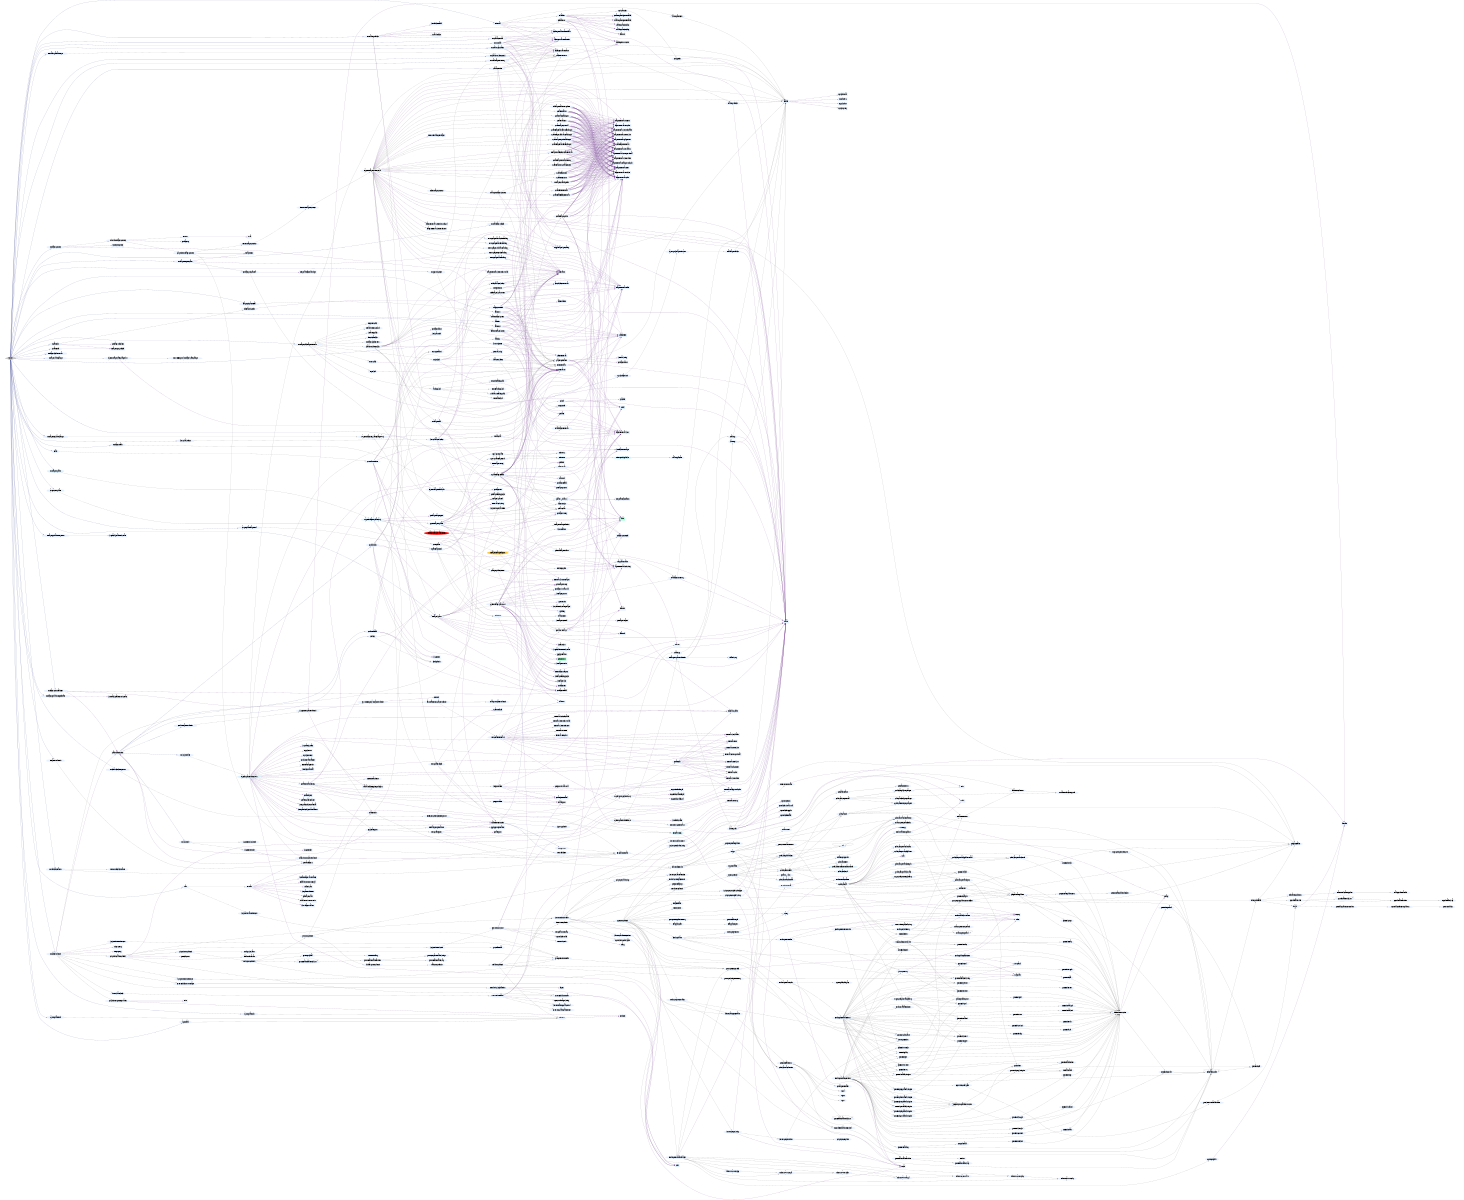 digraph "Call graph of 'gamemodes/main.amx'" {
  size="10,8"; ratio=fill; rankdir=LR
  node [style=filled];
  "Server" -> "main" [color="#4B4E99"];
  "Server" -> "OnLoadOrganization" [color="#4B4E99"];
  "Server" -> "Doors_Load" [color="#4B4E99"];
  "Server" -> "Biz_Load" [color="#4B4E99"];
  "Server" -> "OnLoadOrganizationGun" [color="#4B4E99"];
  "Server" -> "OnLoadOrgVehicle" [color="#4B4E99"];
  "Server" -> "@yT_Death" [color="#4B4E99"];
  "Server" -> "@yT_UpdateOdo" [color="#4B4E99"];
  "Server" -> "UpdateOdo" [color="#4B4E99"];
  "Server" -> "OnPlayerConnect" [color="#4B4E99"];
  "Server" -> "Death" [color="#4B4E99"];
  "Server" -> "OnAccountCheck" [color="#4B4E99"];
  "Server" -> "OnClientCheckResponse" [color="#4B4E99"];
  "Server" -> "OnPlayerRequestClass" [color="#4B4E99"];
  "Server" -> "OnPlayerStateChange" [color="#4B4E99"];
  "Server" -> "OnPlayerUpdate" [color="#4B4E99"];
  "Server" -> "OnPlayerClickPlayerTextDraw" [color="#4B4E99"];
  "Server" -> "character_List" [color="#4B4E99"];
  "Server" -> "OnCharacterSelectNews" [color="#4B4E99"];
  "Server" -> "@_yTCoreUpdate" [color="#4B4E99"];
  "Server" -> "OnPlayerClickTextDraw" [color="#4B4E99"];
  "Server" -> "OnVehicleStreamIn" [color="#4B4E99"];
  "Server" -> "@_yTUpdatePlayerHud" [color="#4B4E99"];
  "Server" -> "ShowCharSelect_" [color="#4B4E99"];
  "Server" -> "OnLoadPlayerVehicle" [color="#4B4E99"];
  "Server" -> "OnPlayerSpawn" [color="#4B4E99"];
  "Server" -> "OnCharacterLoad" [color="#4B4E99"];
  "Server" -> "fadeout1" [color="#4B4E99"];
  "Server" -> "OnLoadPlayerInventory" [color="#4B4E99"];
  "Server" -> "PlayerJoinGameReal" [color="#4B4E99"];
  "Server" -> "fadein1" [color="#4B4E99"];
  "Server" -> "fadeout2" [color="#4B4E99"];
  "Server" -> "fadein2" [color="#4B4E99"];
  "Server" -> "XoaTextDraw" [color="#4B4E99"];
  "Server" -> "OnPlayerKeyStateChange" [color="#4B4E99"];
  "Server" -> "OnPlayerActivationKeyPress" [color="#4B4E99"];
  "Server" -> "OnPlayerActivationKeyRelease" [color="#4B4E99"];
  "Server" -> "@yT_UpdateFuel" [color="#4B4E99"];
  "Server" -> "OnPlayerCommandText" [color="#4B4E99"];
  "Server" -> "OnPlayerDeath" [color="#4B4E99"];
  "Server" -> "UpdateFuel" [color="#4B4E99"];
  "Server" -> "OnGameModeExit" [color="#4B4E99"];
  "Server" -> "OnGameModeInit" [color="#4B4E99"];
  "FIXES_OnClientCheckResponse" -> "CallRemoteFunction" [color="#7C4B99"];
  "FIXES_OnClientCheckResponse" -> "KillTimer" [color="#7C4B99"];
  "Iter_OnPlayerConnect" -> "Timers_OnPlayerConnect" [color="#777777"];
  "SSCANF_OnGameModeInit" -> "funcidx" [color="#7C4B99"];
  "SSCANF_OnGameModeInit" -> "ManualVehicleEngineAndLights" [color="#7C4B99"];
  "SSCANF_OnGameModeInit" -> "TDWVH_ENGIN@OnGameModeInit" [color="#777777"];
  "ScriptInit_OnPlayerConnect" -> "Iter_Add_InternalC" [color="#777777"];
  "ScriptInit_OnPlayerConnect" -> "IsPlayerNPC" [color="#7C4B99"];
  "ScriptInit_OnPlayerConnect" -> "Iter_OnPlayerConnect" [color="#777777"];
  "ScriptInit_OnYSIInit" -> "y_rconfix_Load" [color="#777777"];
  "ScriptInit_OnYSIInit" -> "Android_OnYSIInit" [color="#777777"];
  "_@Hy" -> "Hooks_ExtractName" [color="#777777"];
  "_@Hy" -> "strcmp" [color="#7C4B99"];
  "operator*(Float:,_:)" -> "floatadd" [color="#7C4B99"];
  "operator*(Float:,_:)" -> "float" [color="#7C4B99"];
  "operator*(Float:,_:)" -> "TextDrawCreate" [color="#7C4B99"];
  "operator*(Float:,_:)" -> "operator*(Float:,_:)" [color="#777777"];
  "operator*(Float:,_:)" -> "floatmul" [color="#7C4B99"];
  "operator*(Float:,_:)" -> "PlayerTextDrawTextSize" [color="#7C4B99"];
  "operator+(Float:,_:)" -> "floatadd" [color="#7C4B99"];
  "operator+(Float:,_:)" -> "float" [color="#7C4B99"];
  "operator+(Float:,_:)" -> "CreatePlayerTextDraw" [color="#7C4B99"];
  "operator+(Float:,_:)" -> "InterpolateCameraPos" [color="#7C4B99"];
  "cache_num_rows" -> "cache_get_row_count" [color="#7C4B99"];
  "main" -> "PP_main" [color="#777777"];
  "main" -> "ScriptInit_MainInitFuncs_" [color="#777777"];
  "Server_IsWindowsHost" -> "format" [color="#7C4B99"];
  "ScriptInit_GetStartTime" -> "gettime" [color="#7C4B99"];
  "ScriptInit_GetStartTime" -> "getdate" [color="#7C4B99"];
  "Server_CrashDetectExists" -> "print" [color="#7C4B99"];
  "Server_PrintIntroPart" -> "Script_GetCompilerString" [color="#777777"];
  "Server_PrintIntroPart" -> "Script_GetStartString" [color="#777777"];
  "Server_PrintIntroPart" -> "Server_GetJITString" [color="#777777"];
  "Server_PrintIntroPart" -> "Script_GetCompilerCodepage" [color="#777777"];
  "Server_PrintIntroPart" -> "Script_GetIncludesString" [color="#777777"];
  "Server_PrintIntroPart" -> "Server_CrashDetectExists" [color="#777777"];
  "Server_PrintIntroPart" -> "print" [color="#7C4B99"];
  "Server_PrintIntroPart" -> "printf" [color="#7C4B99"];
  "Server_FinishIntroPart" -> "print" [color="#7C4B99"];
  "Server_FinishIntroMessage" -> "print" [color="#7C4B99"];
  "ScriptInit_CallOnCodeInit" -> "RandomFloatMax" [color="#777777"];
  "ScriptInit_CallOnCodeInit" -> "GetTickCount" [color="#7C4B99"];
  "ScriptInit_CallOnCodeInit" -> "ScriptInit_OnCodeInit" [color="#777777"];
  "ScriptInit_CallOnCodeInit" -> "format" [color="#7C4B99"];
  "ScriptInit_CallOnCodeInit" -> "ScriptInit_OnYSIInit" [color="#777777"];
  "ScriptInit_CallOnCodeInit" -> "Server_PrintIntroPart" [color="#777777"];
  "ScriptInit_CallOnCodeInit" -> "Server_FinishIntroPart" [color="#777777"];
  "ScriptInit_PurgeTemporaries" -> "SetTimer" [color="#7C4B99"];
  "ScriptInit_PurgeTemporaries" -> "fexist" [color="#7C4B99"];
  "OnGameModeInit" -> "ScriptInit_CallOnCodeInit" [color="#777777"];
  "OnGameModeInit" -> "existproperty" [color="#7C4B99"];
  "OnGameModeInit" -> "ScriptInit_PurgeTemporaries" [color="#777777"];
  "OnGameModeInit" -> "setproperty" [color="#7C4B99"];
  "OnGameModeInit" -> "ScriptInit_PostInitFuncs_" [color="#777777"];
  "OnGameModeInit" -> "YVers_StartCheck" [color="#777777"];
  "OnGameModeInit" -> "Server_FinishIntroMessage" [color="#777777"];
  "OnGameModeInit" -> "ScriptInit_PreInitFuncs_" [color="#777777"];
  "OnGameModeInit" -> "CallLocalFunction" [color="#7C4B99"];
  "OnGameModeInit" -> "ScriptInit_GetStartTime" [color="#777777"];
  "OnGameModeInit" -> "ResolveYSIScriptfileDirs" [color="#777777"];
  "OnGameModeExit" -> "_@yHOnGameModeExit@01" [color="#777777"];
  "unknown@000031b8" -> "unknown@00000cb8" [color="#777777"];
  "Server_GetJITVersion" -> "Server_JITExists" [color="#777777"];
  "Server_GetJITVersion" -> "Script_JITComplete" [color="#777777"];
  "Server_GetJITString" -> "format" [color="#7C4B99"];
  "Server_GetJITString" -> "Server_GetJITVersion" [color="#777777"];
  "Server_GetJITString" -> "strcat" [color="#7C4B99"];
  "Script_GetCompilerString" -> "format" [color="#7C4B99"];
  "Script_GetCompilerString" -> "strcat" [color="#7C4B99"];
  "Script_GetCompilerCodepage" -> "format" [color="#7C4B99"];
  "Script_GetCompilerCodepage" -> "strcat" [color="#7C4B99"];
  "Script_GetIncludesString" -> "format" [color="#7C4B99"];
  "Script_GetStartString" -> "format" [color="#7C4B99"];
  "Script_GetStartString" -> "Server_GetStartDateTime" [color="#777777"];
  "YVers_PrintHeader" -> "format" [color="#7C4B99"];
  "YVers_PrintHeader" -> "Server_IsWindowsHost" [color="#777777"];
  "YVers_PrintHeader" -> "GetConsoleVarAsString" [color="#7C4B99"];
  "YVers_PrintHeader" -> "Server_HasLongCallControl" [color="#777777"];
  "YVers_PrintHeader" -> "Server_UpgradeCrashDetect" [color="#777777"];
  "YVers_PrintHeader" -> "Server_PrintIntroPart" [color="#777777"];
  "YVers_PrintHeader" -> "Server_FinishIntroPart" [color="#777777"];
  "YVers_StartCheck" -> "YVers_PrintHeader" [color="#777777"];
  "unknown@00004410" -> "unknown@000031b8" [color="#777777"];
  "ScriptInit_OnCodeInit" -> "Debug_OnCodeInit" [color="#777777"];
  "ScriptInit_OnCodeInit" -> "Debug_SetState" [color="#777777"];
  "AMX_HeaderTablePartition" -> "AMX_CompareHeaderStrings" [color="#777777"];
  "AMX_HeaderTablePartition" -> "AMX_HeaderTableSwap" [color="#777777"];
  "AMX_HeaderTableQuickSort" -> "AMX_HeaderTablePartition" [color="#777777"];
  "AMX_HeaderTableQuickSort" -> "AMX_HeaderTableQuickSort" [color="#777777"];
  "Debug_OnCodeInit" -> "ResetStaticAmxHeader" [color="#777777"];
  "Debug_OnCodeInit" -> "AMX_HeaderTableQuickSort" [color="#777777"];
  "Debug_OnCodeInit" -> "AMX_GetGlobal" [color="#777777"];
  "Debug_OnCodeInit" -> "AMX_OnCodeInit" [color="#777777"];
  "AMX_GetGlobal" -> "AMX_DoNothing" [color="#777777"];
  "AMX_GetEntry" -> "AMX_GetBaseCount" [color="#777777"];
  "AMX_GetEntry" -> "swapchars" [color="#7C4B99"];
  "AMX_GetEntry" -> "AMX_ReadPackedString" [color="#777777"];
  "AMX_GetEntry" -> "strcmp" [color="#7C4B99"];
  "AMX_GetEntryPrefix" -> "AMX_GetBaseCount" [color="#777777"];
  "AMX_GetEntryPrefix" -> "swapchars" [color="#7C4B99"];
  "AMX_GetPointerPrefix" -> "AMX_GetEntryPrefix" [color="#777777"];
  "AMX_GetLengthFromEntry" -> "AMX_ReadLength" [color="#777777"];
  "AMX_GetStringFromEntry" -> "AMX_ReadPackedString" [color="#777777"];
  "AMX_ReadPackedString" -> "swapchars" [color="#7C4B99"];
  "AMX_ReadPackedString" -> "strunpack" [color="#7C4B99"];
  "OnClientCheckResponse" -> "FIXES_OnClientCheckResponse" [color="#777777"];
  "OnPlayerConnect" -> "SetTimerEx" [color="#7C4B99"];
  "OnPlayerConnect" -> "SendClientCheck" [color="#7C4B99"];
  "OnPlayerConnect" -> "Android_OnPlayerConnect" [color="#777777"];
  "ResolveYSIScriptfileDirs" -> "strcat" [color="#7C4B99"];
  "ResolveYSIScriptfileDirs" -> "fopen" [color="#7C4B99"];
  "ResolveYSIScriptfileDirs" -> "Server_PrintIntroPart" [color="#777777"];
  "ResolveYSIScriptfileDirs" -> "Server_FinishIntroPart" [color="#777777"];
  "Android_OnPlayerConnect" -> "GetPlayerIp" [color="#7C4B99"];
  "Android_OnPlayerConnect" -> "IPToInt" [color="#777777"];
  "Android_OnPlayerConnect" -> "ScriptInit_OnPlayerConnect" [color="#777777"];
  "IPToInt" -> "strval" [color="#7C4B99"];
  "RandomFloatMax" -> "AMX_GetPointerPrefix" [color="#777777"];
  "ScriptInit_MainInitFuncs_" -> "AMX_GetPointerPrefix" [color="#777777"];
  "ScriptInit_PreInitFuncs_" -> "AMX_GetPointerPrefix" [color="#777777"];
  "ScriptInit_PostInitFuncs_" -> "AMX_GetPointerPrefix" [color="#777777"];
  "ref" -> "CodeScanMatcherPattern_" [color="#777777"];
  "ref" -> "ref" [color="#777777"];
  "AmxHeaderTablePartition" -> "NtPivot" [color="#777777"];
  "AmxHeaderTablePartition" -> "AmxHeaderTableSwap" [color="#777777"];
  "AmxHeaderTableQuickSort" -> "AmxHeaderTableQuickSort" [color="#777777"];
  "AmxHeaderTableQuickSort" -> "AmxHeaderTablePartition" [color="#777777"];
  "GetAmxHeaderNow" -> "copy_4" [color="#777777"];
  "GetAmxHeaderNow" -> "copy_2" [color="#777777"];
  "GetAmxHeaderNow" -> "copy_1" [color="#777777"];
  "GetAmxHeaderNow" -> "GetRawAmxHeader" [color="#777777"];
  "GetAmxHeaderNow" -> "AmxHeaderTableQuickSort" [color="#777777"];
  "ResetStaticAmxHeader" -> "GetAmxHeaderNow" [color="#777777"];
  "GetPublicIndexFromAddress" -> "GetNumPublics" [color="#777777"];
  "GetPublicAddressFromIndex" -> "GetPublicIndexFromAddress" [color="#777777"];
  "O@A@" -> "GetPublicAddressFromIndex" [color="#777777"];
  "O@A@" -> "funcidx" [color="#7C4B99"];
  "GetAmxBaseAddressNow" -> "GetAmxBaseAddress_helper" [color="#777777"];
  "GetAmxBaseAddress" -> "GetAmxBaseAddressNow" [color="#777777"];
  "GetAmxBaseAddress" -> "RelocateOpcode" [color="#777777"];
  "GetAmxBaseAddress" -> "AsmEmitJump" [color="#777777"];
  "GetAmxBaseAddress" -> "AsmEmitInstruction" [color="#777777"];
  "HaveToRelocateOpcodes" -> "ReadOpcodeNearThis" [color="#777777"];
  "RelocateOpcodeNow" -> "HaveToRelocateOpcodes" [color="#777777"];
  "OpcodeTablePartition" -> "OpcodeTableSwap" [color="#777777"];
  "OpcodeTableQuickSort" -> "OpcodeTablePartition" [color="#777777"];
  "OpcodeTableQuickSort" -> "OpcodeTableQuickSort" [color="#777777"];
  "OpcodeTableWrite" -> "OpcodeTablePartition" [color="#777777"];
  "OpcodeTableWrite" -> "OpcodeTableQuickSort" [color="#777777"];
  "InitOpcodeTable" -> "GetAmxHeader" [color="#777777"];
  "InitOpcodeTable" -> "GetAmxBaseAddress" [color="#777777"];
  "InitOpcodeTable" -> "OpcodeTableWrite" [color="#777777"];
  "InitOpcodeTable" -> "RelocateOpcodeNow" [color="#777777"];
  "InitOpcodeTable" -> "O@A@" [color="#777777"];
  "RelocateOpcode" -> "InitOpcodeTable" [color="#777777"];
  "RelocateOpcode" -> "RelocateOpcode" [color="#777777"];
  "RelocateOpcode" -> "AsmEmitCell" [color="#777777"];
  "IsOpcodeRelocationRequired" -> "RelocateOpcode" [color="#777777"];
  "GetCallerFrame" -> "GetFrameReturn" [color="#777777"];
  "GetCurrentFrameReturn" -> "DisasmInit" [color="#777777"];
  "GetCurrentFrameReturn" -> "GetCallerFrame" [color="#777777"];
  "DisasmInit" -> "GetAmxHeader" [color="#777777"];
  "DisasmInit" -> "GetAmxBaseAddress" [color="#777777"];
  "DisasmInit" -> "RelocateOpcode" [color="#777777"];
  "DisasmDecodeInsn" -> "UnsafeUnrelocateOpcode" [color="#777777"];
  "DisasmNext" -> "DisasmDecodeInsn" [color="#777777"];
  "DisasmNextInsn" -> "DisasmDecodeInsn" [color="#777777"];
  "DisasmGetOperand" -> "DisasmGetOperand" [color="#777777"];
  "O@A_" -> "GetCurrentFrameReturn" [color="#777777"];
  "O@A_" -> "DisasmNext" [color="#777777"];
  "O@A_" -> "DisasmGetOperandReloc" [color="#777777"];
  "O@A_" -> "CodeScanMatcherInit_" [color="#777777"];
  "O@A_" -> "CodeScanMatcherPattern_" [color="#777777"];
  "O@A_" -> "CodeScanRunFast" [color="#777777"];
  "AsmEmitLabelStringize" -> "AsmHashLabel" [color="#777777"];
  "AsmEmitLabelStringize" -> "AsmFindLabelIndex" [color="#777777"];
  "AsmEmitLabelStringize" -> "AsmGetJumpAddressFromOffset" [color="#777777"];
  "AsmEmitJumpStringize" -> "AsmEmitCell" [color="#777777"];
  "AsmEmitJumpStringize" -> "AsmHashLabel" [color="#777777"];
  "AsmEmitJumpStringize" -> "AsmFindLabelIndex" [color="#777777"];
  "AsmEmitOpcode" -> "RelocateOpcode" [color="#777777"];
  "AsmEmitOperand" -> "AsmEmitCell" [color="#777777"];
  "AsmEmitInstruction" -> "AsmEmitOpcode" [color="#777777"];
  "AsmEmitInstruction" -> "AsmEmitOperand" [color="#777777"];
  "AsmEmitInstruction" -> "getarg" [color="#7C4B99"];
  "AsmGetJumpAddressFromOffset" -> "GetAmxHeader" [color="#777777"];
  "AsmGetJumpAddressFromOffset" -> "GetAmxBaseAddress" [color="#777777"];
  "AsmEmitJumpLabelInstruction" -> "AsmEmitOpcode" [color="#777777"];
  "AsmEmitJumpLabelInstruction" -> "AsmEmitJumpStringize" [color="#777777"];
  "AsmSetErrorHandlerName" -> "O@A@" [color="#777777"];
  "AsmEmitPadding" -> "RelocateOpcode" [color="#777777"];
  "AsmEmitPadding" -> "IsOpcodeValid" [color="#777777"];
  "AsmEmitAdd" -> "AsmEmitInstruction" [color="#777777"];
  "AsmEmitAddC" -> "AsmEmitInstruction" [color="#777777"];
  "AsmEmitAddrPri" -> "AsmEmitInstruction" [color="#777777"];
  "AsmEmitAnd" -> "AsmEmitInstruction" [color="#777777"];
  "AsmEmitCall" -> "AsmEmitInstruction" [color="#777777"];
  "AsmEmitCallAbs" -> "GetAmxHeader" [color="#777777"];
  "AsmEmitCallAbs" -> "GetAmxBaseAddress" [color="#777777"];
  "AsmEmitConstPri" -> "AsmEmitInstruction" [color="#777777"];
  "AsmEmitHeap" -> "AsmEmitInstruction" [color="#777777"];
  "AsmEmitInvert" -> "AsmEmitInstruction" [color="#777777"];
  "AsmEmitJump" -> "AsmEmitInstruction" [color="#777777"];
  "AsmEmitJgrtrLabelStringize" -> "AsmEmitJumpLabelInstruction" [color="#777777"];
  "AsmEmitJsgeqLabelStringize" -> "AsmEmitJumpLabelInstruction" [color="#777777"];
  "AsmEmitJsleqLabelStringize" -> "AsmEmitJumpLabelInstruction" [color="#777777"];
  "AsmEmitJslessLabelStringize" -> "AsmEmitJumpLabelInstruction" [color="#777777"];
  "AsmEmitJumpLabelStringize" -> "AsmEmitJumpLabelInstruction" [color="#777777"];
  "AsmEmitJzerLabelStringize" -> "AsmEmitJumpLabelInstruction" [color="#777777"];
  "AsmEmitLctrl" -> "AsmEmitInstruction" [color="#777777"];
  "AsmEmitLoadPri" -> "AsmEmitInstruction" [color="#777777"];
  "AsmEmitLoadI" -> "AsmEmitInstruction" [color="#777777"];
  "AsmEmitLoadSAlt" -> "AsmEmitInstruction" [color="#777777"];
  "AsmEmitLoadSPri" -> "AsmEmitInstruction" [color="#777777"];
  "AsmEmitLrefSPri" -> "AsmEmitInstruction" [color="#777777"];
  "AsmEmitMoveAlt" -> "AsmEmitInstruction" [color="#777777"];
  "AsmEmitMovePri" -> "AsmEmitInstruction" [color="#777777"];
  "AsmEmitMovs" -> "AsmEmitInstruction" [color="#777777"];
  "AsmEmitNeg" -> "AsmEmitInstruction" [color="#777777"];
  "AsmEmitPopAlt" -> "AsmEmitInstruction" [color="#777777"];
  "AsmEmitPopPri" -> "AsmEmitInstruction" [color="#777777"];
  "AsmEmitProc" -> "AsmEmitInstruction" [color="#777777"];
  "AsmEmitPushC" -> "AsmEmitInstruction" [color="#777777"];
  "AsmEmitPushPri" -> "AsmEmitInstruction" [color="#777777"];
  "AsmEmitPush" -> "AsmEmitInstruction" [color="#777777"];
  "AsmEmitPushS" -> "AsmEmitInstruction" [color="#777777"];
  "AsmEmitRetn" -> "AsmEmitInstruction" [color="#777777"];
  "AsmEmitSctrl" -> "AsmEmitInstruction" [color="#777777"];
  "AsmEmitShrCAlt" -> "AsmEmitInstruction" [color="#777777"];
  "AsmEmitSrefSPri" -> "AsmEmitInstruction" [color="#777777"];
  "AsmEmitStack" -> "AsmEmitInstruction" [color="#777777"];
  "AsmEmitStorAlt" -> "AsmEmitInstruction" [color="#777777"];
  "AsmEmitStorPri" -> "AsmEmitInstruction" [color="#777777"];
  "AsmEmitStorSPri" -> "AsmEmitInstruction" [color="#777777"];
  "AsmEmitSub" -> "AsmEmitInstruction" [color="#777777"];
  "AsmEmitXchg" -> "AsmEmitInstruction" [color="#777777"];
  "AsmEmitZeroAlt" -> "AsmEmitInstruction" [color="#777777"];
  "CodeScanAddJumpTarget" -> "min" [color="#7C4B99"];
  "CodeScanAddMatcher" -> "ref" [color="#777777"];
  "CodeScanMatcherInit_" -> "RelocateOpcode" [color="#777777"];
  "CodeScanMatcherInit_" -> "IsOpcodeRelocationRequired" [color="#777777"];
  "CodeScanMatcherPattern_" -> "getarg" [color="#7C4B99"];
  "CodeScanCheck" -> "memcpy" [color="#7C4B99"];
  "CodeScanCheck" -> "DisasmGetOperandReloc" [color="#777777"];
  "CodeScanStepInternal" -> "CodeScanResetJumpTargets" [color="#777777"];
  "CodeScanStepInternal" -> "CodeScanAddJumpTarget" [color="#777777"];
  "CodeScanStepInternal" -> "CodeScanCheckJumpTarget" [color="#777777"];
  "CodeScanStepInternal" -> "UnsafeUnrelocateOpcode" [color="#777777"];
  "CodeScanCall" -> "GetAmxHeader" [color="#777777"];
  "CodeScanCall" -> "GetAmxBaseAddress" [color="#777777"];
  "CodeScanCall" -> "CodeScanGetMatchLength" [color="#777777"];
  "CodeScanCall" -> "CodeScanGetMatchHole" [color="#777777"];
  "CodeScanCall" -> "CodeScanGetMatchAsm" [color="#777777"];
  "CodeScanCall" -> "CodeScanGetMatchDisasm" [color="#777777"];
  "CodeScanCall" -> "CodeScanGetMatchAddress" [color="#777777"];
  "CodeScanCall" -> "CodeScanGetMatchStack" [color="#777777"];
  "CodeScanCall" -> "max" [color="#7C4B99"];
  "CodeScanCall" -> "AsmEmitRetn" [color="#777777"];
  "CodeScanCall" -> "DisasmNextInsn" [color="#777777"];
  "CodeScanCall" -> "AsmEmitStack" [color="#777777"];
  "CodeScanCall" -> "YVA2_CodeGenPushSite" [color="#777777"];
  "CodeScanCall" -> "YVA2_CodeGenMainCleanup" [color="#777777"];
  "CodeScanCall" -> "AsmEmitPushS" [color="#777777"];
  "CodeScanCall" -> "YVA2_CodeGenShiftCode" [color="#777777"];
  "CodeScanCall" -> "YVA2_CodeGenDeepCleanup" [color="#777777"];
  "CodeScanCall" -> "AsmEmitPopPri" [color="#777777"];
  "CodeScanRunFast" -> "CodeScanRunFastPrescanLocated" [color="#777777"];
  "CodeScanRunFast" -> "CodeScanStepInternal" [color="#777777"];
  "CodeScanRunFast" -> "DisasmGetOpcode" [color="#777777"];
  "CodeScanRunFast" -> "CodeScanCheck" [color="#777777"];
  "CodeScanRunFast" -> "CodeScanReset" [color="#777777"];
  "CodeScanRunFast" -> "CodeScanCall" [color="#777777"];
  "CodeScanInit" -> "GetAmxHeader" [color="#777777"];
  "CodeScanInit" -> "GetAmxBaseAddress" [color="#777777"];
  "CodeScanInit" -> "RelocateOpcode" [color="#777777"];
  "CodeScanInit" -> "CodeScanResetJumpTargets" [color="#777777"];
  "CodeScanGetMatchAsm" -> "AsmInitPtr" [color="#777777"];
  "CodeScanGetMatchAddressData" -> "CodeScanGetMatchHole" [color="#777777"];
  "CodeScanGetMatchLength" -> "CodeScanGetMatchHole" [color="#777777"];
  "CodeScanGetMatchLength" -> "CodeScanGetMatchAsm" [color="#777777"];
  "CodeScanGetMatchLength" -> "CodeScanGetMatchAddressData" [color="#777777"];
  "CodeScanGetMatchStack" -> "AsmEmitStack" [color="#777777"];
  "CodeScanGetMatchHole" -> "AsmEmitInstruction" [color="#777777"];
  "AddressofResolve" -> "GetAmxJITBaseAddress" [color="#777777"];
  "AddressofResolve" -> "CodeScanInit" [color="#777777"];
  "AddressofResolve" -> "O@A_" [color="#777777"];
  "AddressofResolve" -> "ref" [color="#777777"];
  "AddressofResolve" -> "CodeScanAddMatcher" [color="#777777"];
  "HeapAllocCells" -> "HeapAllocBytes" [color="#777777"];
  "Indirect_Init" -> "AddressofResolve" [color="#777777"];
  "Indirect_Init" -> "GetAmxHeader" [color="#777777"];
  "AMX_OnCodeInit" -> "AddressofResolve" [color="#777777"];
  "AMX_OnCodeInit" -> "Indirect_Init" [color="#777777"];
  "AMX_OnCodeInit" -> "ThirdParty_OnCodeInit" [color="#777777"];
  "unknown@0001a264" -> "unknown@00004410" [color="#777777"];
  "ThirdParty_OnCodeInit" -> "Malloc_OnCodeInit" [color="#777777"];
  "Iter_Add_InternalC" -> "Iter_Prev_InternalD" [color="#777777"];
  "Iter_Clear_InternalC" -> "setarg" [color="#7C4B99"];
  "Iter_Init_Internal" -> "memcpy" [color="#7C4B99"];
  "Iter_Prev_InternalD" -> "min" [color="#7C4B99"];
  "Malloc_OnCodeInit" -> "Yield_OnCodeInit" [color="#777777"];
  "unknown@0001c590" -> "unknown@0001a264" [color="#777777"];
  "Android_OnYSIInit" -> "GetVehicleModel" [color="#7C4B99"];
  "Android_OnYSIInit" -> "Iter_Clear_InternalC" [color="#777777"];
  "Android_OnYSIInit" -> "Iter_Init_Internal" [color="#777777"];
  "Android_OnYSIInit" -> "IsPlayerConnected" [color="#7C4B99"];
  "Android_OnYSIInit" -> "IsValidActor" [color="#7C4B99"];
  "Android_OnYSIInit" -> "Iter_OnYSIInit" [color="#777777"];
  "Iter_ActorDo" -> "Iter_Add_InternalC" [color="#777777"];
  "Iter_CreateActor" -> "CallRemoteFunction" [color="#7C4B99"];
  "Iter_CreateActor" -> "CreateActor" [color="#7C4B99"];
  "Iter_CreateActor" -> "Iter_Add_InternalC" [color="#777777"];
  "Iter_VehicleDo" -> "Iter_Add_InternalC" [color="#777777"];
  "Iter_CreateVehicle" -> "CallRemoteFunction" [color="#7C4B99"];
  "Iter_CreateVehicle" -> "Iter_Add_InternalC" [color="#777777"];
  "Iter_CreateVehicle" -> "CreateVehicle" [color="#7C4B99"];
  "OnVehicleStreamIn" -> "Iter_Add_InternalC" [color="#777777"];
  "OnVehicleStreamIn" -> "Iter_OnVehicleStreamIn" [color="#777777"];
  "OnPlayerStateChange" -> "_@yHOnPlayerStateChange@01" [color="#777777"];
  "Yield_OnCodeInit" -> "AMX_GetEntryPrefix" [color="#777777"];
  "Yield_OnCodeInit" -> "AMX_GetPointerPrefix" [color="#777777"];
  "Yield_OnCodeInit" -> "SetTimerEx" [color="#7C4B99"];
  "Yield_OnCodeInit" -> "AMX_GetStringFromEntry" [color="#777777"];
  "Yield_OnCodeInit" -> "Timers_OnCodeInit" [color="#777777"];
  "Yield_OnCodeInit" -> "_Timer_I" [color="#777777"];
  "_Timer_I" -> "SetTimer" [color="#7C4B99"];
  "Timer_GetSingleSlot" -> "Malloc_Allocate" [color="#777777"];
  "_Timer_B" -> "SetTimerEx" [color="#7C4B99"];
  "_Timer_B" -> "Timer_GetSingleSlot" [color="#777777"];
  "_Timer_F" -> "KillTimer" [color="#7C4B99"];
  "_Timer_F" -> "Malloc_Free" [color="#777777"];
  "unknown@000208f4" -> "unknown@0001c590" [color="#777777"];
  "Mysql_PlayerInit" -> "_@yHMysql_PlayerInit@0N" [color="#777777"];
  "OnScriptInit@E" -> "_@yHOnGameModeInit@01" [color="#777777"];
  "OnPlayerDeath" -> "_@yHOnPlayerDeath@0h" [color="#777777"];
  "OnPlayerKeyStateChange" -> "_@yHOnPlayerKeyStateChange@05" [color="#777777"];
  "OnPlayerSpawn" -> "_@yHOnPlayerSpawn@01" [color="#777777"];
  "OnPlayerUpdate" -> "_@yHOnPlayerUpdate@05" [color="#777777"];
  "SSA_Mysql_Intit" -> "_@yHSSA_Mysql_Intit@03" [color="#777777"];
  "CGen_GetAddr" -> "funcidx" [color="#7C4B99"];
  "CGen_SetupCodeSpace" -> "CGen_GetAddr" [color="#777777"];
  "Timers_OnCodeInit" -> "DisasmInit" [color="#777777"];
  "Timers_OnCodeInit" -> "CGen_SetupCodeSpace" [color="#777777"];
  "Timers_OnCodeInit" -> "CGen_OnCodeInit" [color="#777777"];
  "Timers_OnCodeInit" -> "DisasmNextInsn" [color="#777777"];
  "CGen_UseCodeSpace" -> "AsmInitPtr" [color="#777777"];
  "CGen_UseCodeSpace" -> "AsmSetErrorHandlerName" [color="#777777"];
  "CGen_GetCodeSpace" -> "AsmEmitStorPri" [color="#777777"];
  "Hooks_MakeLongName" -> "strfind" [color="#7C4B99"];
  "Hooks_MakeLongName" -> "Hooks_MakeShortName" [color="#777777"];
  "Hooks_MakeShortName" -> "strlen" [color="#7C4B99"];
  "Hooks_MakeShortName" -> "strcmp" [color="#7C4B99"];
  "Hooks_GetPreloadLibraries" -> "AMX_GetEntryPrefix" [color="#777777"];
  "Hooks_GetPreloadLibraries" -> "AMX_GetStringFromEntry" [color="#777777"];
  "Hooks_GetPreloadLibraries" -> "strlen" [color="#7C4B99"];
  "Hooks_GetPreloadLibraries" -> "unknown@00004410" [color="#777777"];
  "Hooks_GetPreloadLibraries" -> "unknown@000031b8" [color="#777777"];
  "Hooks_GetPreloadLibraries" -> "unknown@0001c590" [color="#777777"];
  "Hooks_GetPreloadLibraries" -> "unknown@0001a264" [color="#777777"];
  "Hooks_GetPreloadLibraries" -> "unknown@00000cb8" [color="#777777"];
  "Hooks_GetPreloadLibraries" -> "unknown@000208f4" [color="#777777"];
  "Hooks_GetPreloadLibraries" -> "unknown@0002c56c" [color="#777777"];
  "Hooks_GetPreHooks" -> "Hooks_MakeShortName" [color="#777777"];
  "Hooks_GetPreHooks" -> "Hooks_GetPointerRewrite" [color="#777777"];
  "Hooks_GetPreHooks" -> "AMX_GetEntry" [color="#777777"];
  "Hooks_GetPreHooks" -> "strcat" [color="#7C4B99"];
  "Hooks_GetPointerRewrite" -> "RelocateOpcode" [color="#777777"];
  "Hooks_GetPointerRewrite" -> "strlen" [color="#7C4B99"];
  "Hooks_GetPointerRewrite" -> "Hooks_GetStubEntry" [color="#777777"];
  "Hooks_GetPointerRewrite" -> "AMX_WriteUnpackedString" [color="#777777"];
  "Hooks_GetStubEntry" -> "DisasmInit" [color="#777777"];
  "Hooks_GetStubEntry" -> "DisasmNextInsn" [color="#777777"];
  "Hooks_GetStubEntry" -> "DisasmGetOperand" [color="#777777"];
  "Hooks_GetStubEntry" -> "DisasmGetNumOperands" [color="#777777"];
  "Hooks_ExtractName" -> "Hooks_MakeLongName" [color="#777777"];
  "Hooks_GetAllHooks" -> "_@Hy" [color="#777777"];
  "Hooks_Collate" -> "AMX_ReadPackedString" [color="#777777"];
  "Hooks_Collate" -> "strcmp" [color="#7C4B99"];
  "Hooks_Collate" -> "Hooks_GetAllHooks" [color="#777777"];
  "Hooks_Collate" -> "Hooks_GetPreHooks" [color="#777777"];
  "Hooks_Collate" -> "Hooks_GenerateCode" [color="#777777"];
  "Hooks_GenerateCode" -> "Hooks_GetDefaultReturn" [color="#777777"];
  "Hooks_GenerateCode" -> "CGen_GetCodeSpace" [color="#777777"];
  "Hooks_GenerateCode" -> "CGen_AddCodeSpace" [color="#777777"];
  "Hooks_GetDefaultReturn" -> "Server_JITExists" [color="#777777"];
  "Hooks_GetDefaultReturn" -> "Hooks_MakeShortName" [color="#777777"];
  "Hooks_GetDefaultReturn" -> "AsmEmitProc" [color="#777777"];
  "Hooks_GetDefaultReturn" -> "AsmEmitPushC" [color="#777777"];
  "Hooks_GetDefaultReturn" -> "CGen_UseCodeSpace" [color="#777777"];
  "Hooks_GetDefaultReturn" -> "AsmEmitAddrPri" [color="#777777"];
  "Hooks_GetDefaultReturn" -> "AsmEmitPush" [color="#777777"];
  "Hooks_GetDefaultReturn" -> "AsmEmitStorPri" [color="#777777"];
  "Hooks_GetDefaultReturn" -> "AsmEmitLoadSPri" [color="#777777"];
  "Hooks_GetDefaultReturn" -> "AsmEmitJzerLabelStringize" [color="#777777"];
  "Hooks_GetDefaultReturn" -> "AMX_GetEntry" [color="#777777"];
  "Hooks_GetDefaultReturn" -> "AsmEmitXchg" [color="#777777"];
  "Hooks_GetDefaultReturn" -> "AsmEmitLctrl" [color="#777777"];
  "Hooks_GetDefaultReturn" -> "AsmEmitMoveAlt" [color="#777777"];
  "Hooks_GetDefaultReturn" -> "AsmEmitSub" [color="#777777"];
  "Hooks_GetDefaultReturn" -> "AsmEmitSctrl" [color="#777777"];
  "Hooks_GetDefaultReturn" -> "CGen_GetCodeSpace" [color="#777777"];
  "Hooks_GetDefaultReturn" -> "AsmEmitAddC" [color="#777777"];
  "Hooks_GetDefaultReturn" -> "AsmEmitMovs" [color="#777777"];
  "Hooks_GetDefaultReturn" -> "AsmEmitLabelStringize" [color="#777777"];
  "Hooks_GetDefaultReturn" -> "AsmEmitCall" [color="#777777"];
  "Hooks_GetDefaultReturn" -> "AsmEmitZeroAlt" [color="#777777"];
  "Hooks_GetDefaultReturn" -> "AsmEmitJslessLabelStringize" [color="#777777"];
  "Hooks_GetDefaultReturn" -> "Hooks_InvalidatePointer" [color="#777777"];
  "Hooks_GetDefaultReturn" -> "AsmEmitLoadSAlt" [color="#777777"];
  "Hooks_GetDefaultReturn" -> "AsmEmitStorSPri" [color="#777777"];
  "Hooks_GetDefaultReturn" -> "AsmEmitJumpLabelStringize" [color="#777777"];
  "Hooks_GetDefaultReturn" -> "AsmEmitAnd" [color="#777777"];
  "Hooks_GetDefaultReturn" -> "AsmEmitRetn" [color="#777777"];
  "Hooks_GetDefaultReturn" -> "AsmEmitMovePri" [color="#777777"];
  "Hooks_GetDefaultReturn" -> "AsmEmitInvert" [color="#777777"];
  "Hooks_GetDefaultReturn" -> "AsmEmitJsgeqLabelStringize" [color="#777777"];
  "Hooks_GetDefaultReturn" -> "strcat" [color="#7C4B99"];
  "Hooks_CompressPublics" -> "ResetStaticAmxHeader" [color="#777777"];
  "Hooks_CompressPublics" -> "Server_JITExists" [color="#777777"];
  "_Hooks_AddReplacement" -> "strunpack" [color="#7C4B99"];
  "_Hooks_AddReplacement" -> "strlen" [color="#7C4B99"];
  "CGen_OnCodeInit" -> "AMX_GetEntryPrefix" [color="#777777"];
  "CGen_OnCodeInit" -> "GetAmxHeader" [color="#777777"];
  "CGen_OnCodeInit" -> "GetAmxBaseAddress" [color="#777777"];
  "CGen_OnCodeInit" -> "RelocateOpcode" [color="#777777"];
  "CGen_OnCodeInit" -> "IsOpcodeRelocationRequired" [color="#777777"];
  "CGen_OnCodeInit" -> "Server_JITExists" [color="#777777"];
  "CGen_OnCodeInit" -> "_Hooks_AddReplacement" [color="#777777"];
  "CGen_OnCodeInit" -> "Hooks_SortReplacements" [color="#777777"];
  "CGen_OnCodeInit" -> "GetAmxHeapTop" [color="#777777"];
  "CGen_OnCodeInit" -> "HeapAllocCells" [color="#777777"];
  "CGen_OnCodeInit" -> "_@Hy" [color="#777777"];
  "CGen_OnCodeInit" -> "Hooks_Collate" [color="#777777"];
  "CGen_OnCodeInit" -> "Hooks_GetPreloadLibraries" [color="#777777"];
  "CGen_OnCodeInit" -> "AMX_GetLengthFromEntry" [color="#777777"];
  "CGen_OnCodeInit" -> "Hooks_OnCodeInit" [color="#777777"];
  "CGen_OnCodeInit" -> "Hooks_CompressPublics" [color="#777777"];
  "CGen_OnCodeInit" -> "HeapRelease" [color="#777777"];
  "CGen_OnCodeInit" -> "YHNPS_Find" [color="#777777"];
  "CGen_OnCodeInit" -> "Hooks_GenerateContinue" [color="#777777"];
  "Hooks_GenerateContinue" -> "AsmInitPtr" [color="#777777"];
  "Hooks_GenerateContinue" -> "AsmEmitProc" [color="#777777"];
  "Hooks_GenerateContinue" -> "AsmEmitAddrPri" [color="#777777"];
  "Hooks_GenerateContinue" -> "AsmEmitJzerLabelStringize" [color="#777777"];
  "Hooks_GenerateContinue" -> "AsmEmitMoveAlt" [color="#777777"];
  "Hooks_GenerateContinue" -> "AsmEmitSctrl" [color="#777777"];
  "Hooks_GenerateContinue" -> "AsmEmitAddC" [color="#777777"];
  "Hooks_GenerateContinue" -> "AsmEmitLabelStringize" [color="#777777"];
  "Hooks_GenerateContinue" -> "AsmEmitJumpLabelStringize" [color="#777777"];
  "Hooks_GenerateContinue" -> "AsmEmitAnd" [color="#777777"];
  "Hooks_GenerateContinue" -> "AsmEmitMovePri" [color="#777777"];
  "Hooks_GenerateContinue" -> "AsmEmitStorAlt" [color="#777777"];
  "Hooks_GenerateContinue" -> "AsmEmitJsleqLabelStringize" [color="#777777"];
  "Hooks_GenerateContinue" -> "AsmEmitNeg" [color="#777777"];
  "Hooks_GenerateContinue" -> "AsmEmitPadding" [color="#777777"];
  "Hooks_GenerateContinue" -> "AsmEmitPushPri" [color="#777777"];
  "Hooks_GenerateContinue" -> "AsmEmitPopAlt" [color="#777777"];
  "Hooks_GenerateContinue" -> "AsmEmitLoadPri" [color="#777777"];
  "Hooks_GenerateContinue" -> "AsmEmitPopPri" [color="#777777"];
  "Hooks_GenerateContinue" -> "AsmEmitLoadI" [color="#777777"];
  "Hooks_GenerateContinue" -> "AsmEmitConstPri" [color="#777777"];
  "Hooks_GenerateContinue" -> "AsmEmitLrefSPri" [color="#777777"];
  "Hooks_GenerateContinue" -> "AsmEmitSrefSPri" [color="#777777"];
  "Hooks_GenerateContinue" -> "AsmEmitShrCAlt" [color="#777777"];
  "Hooks_GenerateContinue" -> "AsmEmitJgrtrLabelStringize" [color="#777777"];
  "Indirection_OnGameModeInit" -> "funcidx" [color="#7C4B99"];
  "Indirection_OnGameModeInit" -> "CallLocalFunction" [color="#7C4B99"];
  "OnPlayerCommandText" -> "format" [color="#7C4B99"];
  "OnPlayerCommandText" -> "CallLocalFunction" [color="#7C4B99"];
  "OnPlayerCommandText" -> "tolower" [color="#7C4B99"];
  "unknown@0002c56c" -> "unknown@000208f4" [color="#777777"];
  "SSCANF_RunInit" -> "SSCANF_Init" [color="#7C4B99"];
  "SSCANF_RunInit" -> "GetMaxPlayers" [color="#7C4B99"];
  "OnScriptInit" -> "SSCANF_OnScriptInit" [color="#777777"];
  "OnScriptInit" -> "SSCANF_RunInit" [color="#777777"];
  "zcmd_OnGameModeInit" -> "SSCANF_OnGameModeInit" [color="#777777"];
  "Timers_OnPlayerConnect" -> "_@yHOnPlayerConnect@04" [color="#777777"];
  "Hooks_OnCodeInit" -> "YVA2_Initalise" [color="#777777"];
  "Hooks_OnCodeInit" -> "VA_OnCodeInit" [color="#777777"];
  "YVA2_CodeGenPushSite" -> "AsmEmitPushC" [color="#777777"];
  "YVA2_CodeGenPushSite" -> "AsmEmitAddrPri" [color="#777777"];
  "YVA2_CodeGenPushSite" -> "AsmEmitCallAbs" [color="#777777"];
  "YVA2_CodeGenPushSite" -> "AsmEmitPushPri" [color="#777777"];
  "YVA2_CodeGenPushSite" -> "AsmEmitHeap" [color="#777777"];
  "YVA2_CodeGenShiftCode" -> "RelocateOpcode" [color="#777777"];
  "YVA2_CodeGenMainCleanup" -> "AsmEmitStorPri" [color="#777777"];
  "YVA2_CodeGenMainCleanup" -> "AsmEmitLctrl" [color="#777777"];
  "YVA2_CodeGenMainCleanup" -> "AsmEmitSctrl" [color="#777777"];
  "YVA2_CodeGenMainCleanup" -> "AsmEmitPopAlt" [color="#777777"];
  "YVA2_CodeGenMainCleanup" -> "AsmEmitAdd" [color="#777777"];
  "YVA2_CodeGenMainCleanup" -> "AsmEmitLoadPri" [color="#777777"];
  "YVA2_CodeGenDeepCleanup" -> "AsmEmitStack" [color="#777777"];
  "YVA2_Initalise" -> "CodeScanInit" [color="#777777"];
  "YVA2_Initalise" -> "CodeScanMatcherInit_" [color="#777777"];
  "YVA2_Initalise" -> "CodeScanMatcherPattern_" [color="#777777"];
  "YVA2_Initalise" -> "CodeScanAddMatcher" [color="#777777"];
  "YVA2_Initalise" -> "CodeScanRunFast" [color="#777777"];
  "VA_OnCodeInit" -> "CodeScanInit" [color="#777777"];
  "VA_OnCodeInit" -> "GetAmxBaseAddress" [color="#777777"];
  "VA_OnCodeInit" -> "CodeScanMatcherInit_" [color="#777777"];
  "VA_OnCodeInit" -> "CodeScanMatcherPattern_" [color="#777777"];
  "VA_OnCodeInit" -> "CodeScanAddMatcher" [color="#777777"];
  "VA_OnCodeInit" -> "CodeScanRunFast" [color="#777777"];
  "VA_OnCodeInit" -> "operator~(I@T:)" [color="#777777"];
  "VA_OnCodeInit" -> "CodeScanMatcherData" [color="#777777"];
  "_@yHOnPlayerStateChange@01" -> "GetPVarInt" [color="#7C4B99"];
  "_@yHOnPlayerStateChange@01" -> "TDWVH_ENGIN@OnPlayerStateChange" [color="#777777"];
  "PreloadActorAnimations" -> "ApplyActorAnimation" [color="#7C4B99"];
  "IsPlayerInRangeOfActor" -> "GetActorPos" [color="#7C4B99"];
  "IsPlayerInRangeOfActor" -> "IsPlayerInRangeOfPoint" [color="#7C4B99"];
  "SetActorName" -> "format" [color="#7C4B99"];
  "SetActorName" -> "IsValidActor" [color="#7C4B99"];
  "SetActorName" -> "GetActorVirtualWorld" [color="#7C4B99"];
  "SetActorName" -> "floatadd" [color="#7C4B99"];
  "SetActorName" -> "GetActorPos" [color="#7C4B99"];
  "SetActorName" -> "Create3DTextLabel" [color="#7C4B99"];
  "GetActorName" -> "format" [color="#7C4B99"];
  "GetActorName" -> "IsValidActor" [color="#7C4B99"];
  "AC_CreateActor" -> "CallLocalFunction" [color="#7C4B99"];
  "AC_CreateActor" -> "Iter_CreateActor" [color="#777777"];
  "AC_CreateActor" -> "PreloadActorAnimations" [color="#777777"];
  "sprintf" -> "format" [color="#7C4B99"];
  "sprintf" -> "SendClientMessage" [color="#7C4B99"];
  "sprintf" -> "ispacked" [color="#7C4B99"];
  "TDWVH_ENGIN@OnGameModeInit" -> "PR_Init" [color="#7C4B99"];
  "TDWVH_ENGIN@OnGameModeInit" -> "PawnRakNet_OnGameModeInit" [color="#777777"];
  "Prev_CreateTextDraws" -> "TextDrawTextSize" [color="#7C4B99"];
  "Prev_CreateTextDraws" -> "TextDrawCreate" [color="#7C4B99"];
  "Prev_CreateTextDraws" -> "TextDrawColor" [color="#7C4B99"];
  "Prev_CreateTextDraws" -> "TextDrawSetOutline" [color="#7C4B99"];
  "Prev_CreateTextDraws" -> "TextDrawBackgroundColor" [color="#7C4B99"];
  "Prev_CreateTextDraws" -> "TextDrawSetShadow" [color="#7C4B99"];
  "Prev_CreateTextDraws" -> "TextDrawFont" [color="#7C4B99"];
  "Prev_CreateTextDraws" -> "TextDrawLetterSize" [color="#7C4B99"];
  "Prev_CreateTextDraws" -> "TextDrawSetProportional" [color="#7C4B99"];
  "Prev_CreateTextDraws" -> "TextDrawUseBox" [color="#7C4B99"];
  "Prev_CreateTextDraws" -> "TextDrawBoxColor" [color="#7C4B99"];
  "Prev_CreateTextDraws" -> "TextDrawSetSelectable" [color="#7C4B99"];
  "Prev_CreateTextDraws" -> "operator*(Float:,_:)" [color="#777777"];
  "Prev_CreateTextDraws" -> "TextDrawSetPreviewModel" [color="#7C4B99"];
  "Prev_CreateTextDraws" -> "TextDrawSetPreviewRot" [color="#7C4B99"];
  "Prev_DestroyTextDraws" -> "TextDrawDestroy" [color="#7C4B99"];
  "PawnRakNet_OnGameModeInit" -> "Prev_CreateTextDraws" [color="#777777"];
  "PawnRakNet_OnGameModeInit" -> "PDialog_OnGameModeInit" [color="#777777"];
  "NT_OnPlayerConnect" -> "PDialog_OnPlayerConnect" [color="#777777"];
  "PP_main" -> "GetMaxPlayers" [color="#7C4B99"];
  "PP_main" -> "ManualVehicleEngineAndLights" [color="#7C4B99"];
  "PP_main" -> "SetGameModeText" [color="#7C4B99"];
  "PP_main" -> "AddPlayerClass" [color="#7C4B99"];
  "PP_main" -> "DisableInteriorEnterExits" [color="#7C4B99"];
  "PP_main" -> "ShowPlayerMarkers" [color="#7C4B99"];
  "PP_main" -> "SetNameTagDrawDistance" [color="#7C4B99"];
  "PP_main" -> "EnableStuntBonusForAll" [color="#7C4B99"];
  "PP_main" -> "Profiler_Start" [color="#7C4B99"];
  "OnPlayerActivationKeyPress" -> "SvAttachSpeakerToStream" [color="#7C4B99"];
  "OnPlayerActivationKeyRelease" -> "SvDetachSpeakerFromStream" [color="#7C4B99"];
  "_@yHOnPlayerSpawn@01" -> "float" [color="#7C4B99"];
  "_@yHOnPlayerSpawn@01" -> "SendClientMessage" [color="#7C4B99"];
  "_@yHOnPlayerSpawn@01" -> "PlayerTextDrawShow" [color="#7C4B99"];
  "_@yHOnPlayerSpawn@01" -> "GetPVarInt" [color="#7C4B99"];
  "_@yHOnPlayerSpawn@01" -> "TextDrawShowForPlayer" [color="#7C4B99"];
  "_@yHOnPlayerSpawn@01" -> "HienTextdraw" [color="#777777"];
  "_@yHOnPlayerSpawn@01" -> "SvGetVersion" [color="#7C4B99"];
  "_@yHOnPlayerSpawn@01" -> "SvCreateDLStreamAtPlayer" [color="#7C4B99"];
  "_@yHOnPlayerSpawn@01" -> "SvHasMicro" [color="#7C4B99"];
  "_@yHOnPlayerSpawn@01" -> "SvAttachListenerToStream" [color="#7C4B99"];
  "_@yHOnPlayerSpawn@01" -> "SvAddKey" [color="#7C4B99"];
  "_@yHOnPlayerSpawn@01" -> "ResetPlayerWeapons" [color="#7C4B99"];
  "_@yHOnPlayerSpawn@01" -> "GivePlayerMoney" [color="#7C4B99"];
  "_@yHOnPlayerSpawn@01" -> "SetPlayerHealth" [color="#7C4B99"];
  "_@yHOnPlayerSpawn@01" -> "SetPlayerFacingAngle" [color="#7C4B99"];
  "_@yHOnPlayerSpawn@01" -> "SetPlayerSkin" [color="#7C4B99"];
  "_@yHOnPlayerSpawn@01" -> "SetPlayerPos" [color="#7C4B99"];
  "_@yHOnPlayerSpawn@01" -> "SetPlayerArmour" [color="#7C4B99"];
  "_@yHOnPlayerSpawn@01" -> "SetPlayerVirtualWorld" [color="#7C4B99"];
  "_@yHOnPlayerSpawn@01" -> "LoadPlayerInventory" [color="#777777"];
  "_@yHOnPlayerSpawn@01" -> "SetPlayerInterior" [color="#7C4B99"];
  "_@yHOnPlayerSpawn@01" -> "ApplyAnimation" [color="#7C4B99"];
  "_@yHOnPlayerSpawn@01" -> "ShowDeathUI" [color="#777777"];
  "_@yHOnGameModeInit@01" -> "Indirect_Init" [color="#777777"];
  "_@yHOnGameModeInit@01" -> "SvCreateGStream" [color="#7C4B99"];
  "_@yHOnGameModeInit@01" -> "mysql_errno" [color="#7C4B99"];
  "_@yHOnGameModeInit@01" -> "mysql_connect" [color="#7C4B99"];
  "_@yHOnGameModeInit@01" -> "CallRemoteFunction" [color="#7C4B99"];
  "_@yHOnGameModeInit@01" -> "SetObjectMaterialText" [color="#7C4B99"];
  "_@yHOnGameModeInit@01" -> "ResetDamagePoint" [color="#777777"];
  "_@yHOnGameModeInit@01" -> "SetObjectMaterial" [color="#7C4B99"];
  "_@yHOnGameModeInit@01" -> "CreateObject" [color="#7C4B99"];
  "_@yHOnGameModeInit@01" -> "TextDrawTextSize" [color="#7C4B99"];
  "_@yHOnGameModeInit@01" -> "TextDrawAlignment" [color="#7C4B99"];
  "_@yHOnGameModeInit@01" -> "Handle" [color="#777777"];
  "_@yHOnGameModeInit@01" -> "TextDrawCreate" [color="#7C4B99"];
  "_@yHOnGameModeInit@01" -> "TextDrawColor" [color="#7C4B99"];
  "_@yHOnGameModeInit@01" -> "TextDrawSetOutline" [color="#7C4B99"];
  "_@yHOnGameModeInit@01" -> "TextDrawBackgroundColor" [color="#7C4B99"];
  "_@yHOnGameModeInit@01" -> "TextDrawSetShadow" [color="#7C4B99"];
  "_@yHOnGameModeInit@01" -> "TextDrawFont" [color="#7C4B99"];
  "_@yHOnGameModeInit@01" -> "TextDrawLetterSize" [color="#7C4B99"];
  "_@yHOnGameModeInit@01" -> "Create3DTextLabel" [color="#7C4B99"];
  "_@yHOnGameModeInit@01" -> "TextDrawSetProportional" [color="#7C4B99"];
  "_@yHOnGameModeInit@01" -> "CreateInteractiveNPC" [color="#777777"];
  "_@yHOnGameModeInit@01" -> "ApplyActorAnimation" [color="#7C4B99"];
  "_@yHOnGameModeInit@01" -> "Indirection_OnGameModeInit" [color="#777777"];
  "_@yHOnGameModeInit@01" -> "LogConsole" [color="#777777"];
  "_@yHOnGameModeInit@01" -> "CreateDynamicObject" [color="#7C4B99"];
  "_@yHOnGameModeInit@01" -> "SetDynamicObjectMaterial" [color="#7C4B99"];
  "_@yHOnGameModeInit@01" -> "SetDynamicObjectMaterialText" [color="#7C4B99"];
  "_@yHOnGameModeInit@01" -> "print" [color="#7C4B99"];
  "_@yHOnGameModeInit@01" -> "printf" [color="#7C4B99"];
  "_@yHOnGameModeExit@01" -> "SvDeleteStream" [color="#7C4B99"];
  "_@yHOnGameModeExit@01" -> "Prev_DestroyTextDraws" [color="#777777"];
  "_@yHOnGameModeExit@01" -> "PDialog_OnGameModeExit" [color="#777777"];
  "Handle" -> "mysql_tquery" [color="#7C4B99"];
  "Handle" -> "mysql_format" [color="#7C4B99"];
  "Handle" -> "mysql_query" [color="#7C4B99"];
  "Handle" -> "mysql_close" [color="#7C4B99"];
  "player_Login" -> "IsPlayerConnected" [color="#7C4B99"];
  "player_get_name" -> "strfind" [color="#7C4B99"];
  "player_get_name" -> "format" [color="#7C4B99"];
  "player_get_name" -> "Handle" [color="#777777"];
  "player_get_name" -> "SetPVarString" [color="#7C4B99"];
  "player_get_name" -> "GetPlayerName" [color="#7C4B99"];
  "player_get_name" -> "PlayerTextDrawSetString" [color="#7C4B99"];
  "player_get_name" -> "printf" [color="#7C4B99"];
  "Clear_Chat" -> "IsPlayerConnected" [color="#7C4B99"];
  "Clear_Chat" -> "SendClientMessage" [color="#7C4B99"];
  "LogConsole" -> "printf" [color="#7C4B99"];
  "ReloadPlayerTextDraw" -> "PlayerTextDrawHide" [color="#7C4B99"];
  "ReloadPlayerTextDraw" -> "PlayerTextDrawShow" [color="#7C4B99"];
  "HienTextdraw" -> "SetTimerEx" [color="#7C4B99"];
  "HienTextdraw" -> "PlayerTextDrawHide" [color="#7C4B99"];
  "HienTextdraw" -> "PlayerTextDrawSetString" [color="#7C4B99"];
  "HienTextdraw" -> "PlayerTextDrawShow" [color="#7C4B99"];
  "XoaTextDraw" -> "PlayerTextDrawHide" [color="#7C4B99"];
  "XoaTextDraw" -> "PlayerTextDrawSetString" [color="#7C4B99"];
  "FadeInPlayerScreen" -> "SetTimerEx" [color="#7C4B99"];
  "FadeInPlayerScreen" -> "PlayerTextDrawColor" [color="#7C4B99"];
  "FadeInPlayerScreen" -> "SetPVarInt" [color="#7C4B99"];
  "FadeInPlayerScreen" -> "PlayerTextDrawShow" [color="#7C4B99"];
  "FadeInPlayerScreen" -> "GetPVarInt" [color="#7C4B99"];
  "fadein1" -> "SetTimerEx" [color="#7C4B99"];
  "fadein1" -> "PlayerTextDrawColor" [color="#7C4B99"];
  "fadein1" -> "SetPVarInt" [color="#7C4B99"];
  "fadein1" -> "PlayerTextDrawShow" [color="#7C4B99"];
  "fadein1" -> "GetPVarInt" [color="#7C4B99"];
  "fadein2" -> "SetTimerEx" [color="#7C4B99"];
  "fadein2" -> "PlayerTextDrawColor" [color="#7C4B99"];
  "fadein2" -> "SetPVarInt" [color="#7C4B99"];
  "fadein2" -> "PlayerTextDrawShow" [color="#7C4B99"];
  "fadein2" -> "GetPVarInt" [color="#7C4B99"];
  "FadeOutPlayerScreen" -> "SetTimerEx" [color="#7C4B99"];
  "FadeOutPlayerScreen" -> "PlayerTextDrawColor" [color="#7C4B99"];
  "FadeOutPlayerScreen" -> "SetPVarInt" [color="#7C4B99"];
  "FadeOutPlayerScreen" -> "PlayerTextDrawShow" [color="#7C4B99"];
  "FadeOutPlayerScreen" -> "GetPVarInt" [color="#7C4B99"];
  "fadeout1" -> "SetTimerEx" [color="#7C4B99"];
  "fadeout1" -> "PlayerTextDrawColor" [color="#7C4B99"];
  "fadeout1" -> "SetPVarInt" [color="#7C4B99"];
  "fadeout1" -> "PlayerTextDrawShow" [color="#7C4B99"];
  "fadeout1" -> "GetPVarInt" [color="#7C4B99"];
  "fadeout2" -> "SetTimerEx" [color="#7C4B99"];
  "fadeout2" -> "PlayerTextDrawColor" [color="#7C4B99"];
  "fadeout2" -> "SetPVarInt" [color="#7C4B99"];
  "fadeout2" -> "PlayerTextDrawShow" [color="#7C4B99"];
  "fadeout2" -> "GetPVarInt" [color="#7C4B99"];
  "PlayerJoinGameReal" -> "FadeInPlayerScreen" [color="#777777"];
  "SetPlayerJoinCamera" -> "operator+(Float:,_:)" [color="#777777"];
  "SetPlayerJoinCamera" -> "InterpolateCameraLookAt" [color="#7C4B99"];
  "FormatMoney" -> "strlen" [color="#7C4B99"];
  "FormatMoney" -> "format" [color="#7C4B99"];
  "GetTotalPlayerOnline" -> "format" [color="#7C4B99"];
  "GetTotalPlayerOnline" -> "IsPlayerConnected" [color="#7C4B99"];
  "PDialog_OnPlayerConnect" -> "CreateHienTextDraw" [color="#777777"];
  "PDialog_OnPlayerConnect" -> "CreateFadeEffectTextDraw" [color="#777777"];
  "PDialog_OnPlayerConnect" -> "TogglePlayerSpectating" [color="#7C4B99"];
  "PDialog_OnPlayerConnect" -> "CreatePlayerInfo" [color="#777777"];
  "PDialog_OnPlayerConnect" -> "player_get_name" [color="#777777"];
  "OnPlayerClickPlayerTextDraw" -> "GetPVarInt" [color="#7C4B99"];
  "OnPlayerClickPlayerTextDraw" -> "SmartKeyClick" [color="#777777"];
  "OnPlayerClickPlayerTextDraw" -> "ElectricianClick" [color="#777777"];
  "OnPlayerClickPlayerTextDraw" -> "BankingClick" [color="#777777"];
  "OnPlayerClickPlayerTextDraw" -> "OnPlayerClickPorters" [color="#777777"];
  "OnPlayerClickPlayerTextDraw" -> "OnInvClick" [color="#777777"];
  "OnPlayerClickPlayerTextDraw" -> "Org_Click" [color="#777777"];
  "OnPlayerClickPlayerTextDraw" -> "LoginClick" [color="#777777"];
  "OnPlayerClickPlayerTextDraw" -> "RegMenuClick" [color="#777777"];
  "OnPlayerClickPlayerTextDraw" -> "CharacterSelect_Click" [color="#777777"];
  "OnPlayerClickPlayerTextDraw" -> "InteractiveNPCs_Click" [color="#777777"];
  "AC_OnPlayerUpdate" -> "format" [color="#7C4B99"];
  "AC_OnPlayerUpdate" -> "PlayerTextDrawSetString" [color="#7C4B99"];
  "AC_OnPlayerUpdate" -> "IsPlayerSpawned" [color="#7C4B99"];
  "AC_OnPlayerUpdate" -> "FormatMoney" [color="#777777"];
  "AC_OnPlayerUpdate" -> "_yT@CoreUpdate" [color="#777777"];
  "AC_OnPlayerUpdate" -> "GetPlayerMoney" [color="#7C4B99"];
  "AC_OnPlayerUpdate" -> "_yT@UpdatePlayerHud" [color="#777777"];
  "AC_OnPlayerUpdate" -> "TextDrawShowForPlayer" [color="#7C4B99"];
  "AC_OnPlayerUpdate" -> "GetTotalPlayerOnline" [color="#777777"];
  "AC_OnPlayerUpdate" -> "TextDrawSetString" [color="#7C4B99"];
  "AC_OnPlayerUpdate" -> "GetPlayerPos" [color="#7C4B99"];
  "AC_OnPlayerUpdate" -> "GetPlayerFacingAngle" [color="#7C4B99"];
  "OnPlayerSpawn" -> "TextDrawShowForPlayer" [color="#7C4B99"];
  "OnPlayerSpawn" -> "ResetPlayerWeapons" [color="#7C4B99"];
  "OnPlayerSpawn" -> "GivePlayerMoney" [color="#7C4B99"];
  "OnPlayerSpawn" -> "SetPlayerHealth" [color="#7C4B99"];
  "OnPlayerSpawn" -> "SetPlayerFacingAngle" [color="#7C4B99"];
  "OnPlayerSpawn" -> "SetPlayerSkin" [color="#7C4B99"];
  "OnPlayerSpawn" -> "SetPlayerPos" [color="#7C4B99"];
  "OnPlayerSpawn" -> "SetPlayerArmour" [color="#7C4B99"];
  "OnPlayerSpawn" -> "SetPlayerVirtualWorld" [color="#7C4B99"];
  "OnPlayerSpawn" -> "LoadPlayerInventory" [color="#777777"];
  "OnPlayerSpawn" -> "SetPlayerInterior" [color="#7C4B99"];
  "OnPlayerLoad" -> "CallRemoteFunction" [color="#7C4B99"];
  "OnPlayerLoad" -> "TogglePlayerSpectating" [color="#7C4B99"];
  "OnPlayerLoad" -> "Clear_Chat" [color="#777777"];
  "OnPlayerLoad" -> "player_get_name" [color="#777777"];
  "OnPlayerLoad" -> "sprintf" [color="#777777"];
  "OnPlayerRequestClass" -> "IsPlayerNPC" [color="#7C4B99"];
  "OnPlayerRequestClass" -> "TogglePlayerSpectating" [color="#7C4B99"];
  "OnPlayerRequestClass" -> "SetPlayerJoinCamera" [color="#777777"];
  "_yT@CoreUpdate" -> "_Timer_B" [color="#777777"];
  "_yT@CoreUpdate" -> "_Timer_C" [color="#777777"];
  "@_yTCoreUpdate" -> "CoreUpdate" [color="#777777"];
  "CoreUpdate" -> "ResetPlayerMoney" [color="#7C4B99"];
  "CoreUpdate" -> "GetPlayerMoney" [color="#7C4B99"];
  "CoreUpdate" -> "_Timer_F" [color="#777777"];
  "CoreUpdate" -> "GivePlayerMoney" [color="#7C4B99"];
  "CreateHienTextDraw" -> "PlayerTextDrawSetShadow" [color="#7C4B99"];
  "CreateHienTextDraw" -> "PlayerTextDrawAlignment" [color="#7C4B99"];
  "CreateHienTextDraw" -> "PlayerTextDrawColor" [color="#7C4B99"];
  "CreateHienTextDraw" -> "CreatePlayerTextDraw" [color="#7C4B99"];
  "CreateHienTextDraw" -> "PlayerTextDrawLetterSize" [color="#7C4B99"];
  "CreateHienTextDraw" -> "PlayerTextDrawSetProportional" [color="#7C4B99"];
  "CreateHienTextDraw" -> "PlayerTextDrawTextSize" [color="#7C4B99"];
  "CreateHienTextDraw" -> "PlayerTextDrawSetOutline" [color="#7C4B99"];
  "CreateHienTextDraw" -> "PlayerTextDrawBackgroundColor" [color="#7C4B99"];
  "CreateHienTextDraw" -> "PlayerTextDrawFont" [color="#7C4B99"];
  "CreateFadeEffectTextDraw" -> "PlayerTextDrawSetShadow" [color="#7C4B99"];
  "CreateFadeEffectTextDraw" -> "PlayerTextDrawAlignment" [color="#7C4B99"];
  "CreateFadeEffectTextDraw" -> "PlayerTextDrawColor" [color="#7C4B99"];
  "CreateFadeEffectTextDraw" -> "CreatePlayerTextDraw" [color="#7C4B99"];
  "CreateFadeEffectTextDraw" -> "PlayerTextDrawSetProportional" [color="#7C4B99"];
  "CreateFadeEffectTextDraw" -> "PlayerTextDrawTextSize" [color="#7C4B99"];
  "CreateFadeEffectTextDraw" -> "PlayerTextDrawSetOutline" [color="#7C4B99"];
  "CreateFadeEffectTextDraw" -> "PlayerTextDrawBackgroundColor" [color="#7C4B99"];
  "CreateFadeEffectTextDraw" -> "PlayerTextDrawFont" [color="#7C4B99"];
  "CreateInfo" -> "TextDrawTextSize" [color="#7C4B99"];
  "CreateInfo" -> "TextDrawAlignment" [color="#7C4B99"];
  "CreateInfo" -> "TextDrawCreate" [color="#7C4B99"];
  "CreateInfo" -> "TextDrawColor" [color="#7C4B99"];
  "CreateInfo" -> "TextDrawSetOutline" [color="#7C4B99"];
  "CreateInfo" -> "TextDrawBackgroundColor" [color="#7C4B99"];
  "CreateInfo" -> "TextDrawSetShadow" [color="#7C4B99"];
  "CreateInfo" -> "TextDrawFont" [color="#7C4B99"];
  "CreateInfo" -> "TextDrawLetterSize" [color="#7C4B99"];
  "CreateInfo" -> "TextDrawSetProportional" [color="#7C4B99"];
  "CreatePlayerInfo" -> "PlayerTextDrawSetShadow" [color="#7C4B99"];
  "CreatePlayerInfo" -> "PlayerTextDrawAlignment" [color="#7C4B99"];
  "CreatePlayerInfo" -> "PlayerTextDrawColor" [color="#7C4B99"];
  "CreatePlayerInfo" -> "CreatePlayerTextDraw" [color="#7C4B99"];
  "CreatePlayerInfo" -> "PlayerTextDrawLetterSize" [color="#7C4B99"];
  "CreatePlayerInfo" -> "PlayerTextDrawSetProportional" [color="#7C4B99"];
  "CreatePlayerInfo" -> "PlayerTextDrawSetOutline" [color="#7C4B99"];
  "CreatePlayerInfo" -> "PlayerTextDrawBackgroundColor" [color="#7C4B99"];
  "CreatePlayerInfo" -> "PlayerTextDrawFont" [color="#7C4B99"];
  "_@yHSSA_Mysql_Intit@03" -> "DCC_FindGuildById" [color="#7C4B99"];
  "_@yHSSA_Mysql_Intit@03" -> "DCC_FindRoleById" [color="#7C4B99"];
  "_@yHSSA_Mysql_Intit@03" -> "DCC_FindChannelById" [color="#7C4B99"];
  "_@yHSSA_Mysql_Intit@03" -> "LoadOrgs" [color="#777777"];
  "_@yHSSA_Mysql_Intit@03" -> "CreateInfo" [color="#777777"];
  "CreatePlayerGuide" -> "format" [color="#7C4B99"];
  "CreatePlayerGuide" -> "float" [color="#7C4B99"];
  "CreatePlayerGuide" -> "PlayerTextDrawSetShadow" [color="#7C4B99"];
  "CreatePlayerGuide" -> "PlayerTextDrawAlignment" [color="#7C4B99"];
  "CreatePlayerGuide" -> "PlayerTextDrawColor" [color="#7C4B99"];
  "CreatePlayerGuide" -> "CreatePlayerTextDraw" [color="#7C4B99"];
  "CreatePlayerGuide" -> "PlayerTextDrawLetterSize" [color="#7C4B99"];
  "CreatePlayerGuide" -> "PlayerTextDrawSetProportional" [color="#7C4B99"];
  "CreatePlayerGuide" -> "PlayerTextDrawTextSize" [color="#7C4B99"];
  "CreatePlayerGuide" -> "PlayerTextDrawSetOutline" [color="#7C4B99"];
  "CreatePlayerGuide" -> "PlayerTextDrawBackgroundColor" [color="#7C4B99"];
  "CreatePlayerGuide" -> "PlayerTextDrawFont" [color="#7C4B99"];
  "CreatePlayerGuide" -> "PlayerTextDrawShow" [color="#7C4B99"];
  "CreatePlayerGuide" -> "MapCharToValue" [color="#777777"];
  "MapCharToValue" -> "tolower" [color="#7C4B99"];
  "FindKeyGuide" -> "MapCharToValue" [color="#777777"];
  "ChangeGuideContent" -> "format" [color="#7C4B99"];
  "ChangeGuideContent" -> "PlayerTextDrawSetString" [color="#7C4B99"];
  "ChangeGuideContent" -> "FindKeyGuide" [color="#777777"];
  "ChangeGuideContent" -> "CreatePlayerGuide" [color="#777777"];
  "CreatePlayerInteractiveNPC" -> "PlayerTextDrawSetShadow" [color="#7C4B99"];
  "CreatePlayerInteractiveNPC" -> "PlayerTextDrawAlignment" [color="#7C4B99"];
  "CreatePlayerInteractiveNPC" -> "PlayerTextDrawColor" [color="#7C4B99"];
  "CreatePlayerInteractiveNPC" -> "CreatePlayerTextDraw" [color="#7C4B99"];
  "CreatePlayerInteractiveNPC" -> "PlayerTextDrawLetterSize" [color="#7C4B99"];
  "CreatePlayerInteractiveNPC" -> "PlayerTextDrawSetProportional" [color="#7C4B99"];
  "CreatePlayerInteractiveNPC" -> "PlayerTextDrawTextSize" [color="#7C4B99"];
  "CreatePlayerInteractiveNPC" -> "PlayerTextDrawSetOutline" [color="#7C4B99"];
  "CreatePlayerInteractiveNPC" -> "PlayerTextDrawBackgroundColor" [color="#7C4B99"];
  "CreatePlayerInteractiveNPC" -> "PlayerTextDrawFont" [color="#7C4B99"];
  "CreatePlayerInteractiveNPC" -> "PlayerTextDrawSetSelectable" [color="#7C4B99"];
  "_@yHOnPlayerConnect@04" -> "format" [color="#7C4B99"];
  "_@yHOnPlayerConnect@04" -> "Handle" [color="#777777"];
  "_@yHOnPlayerConnect@04" -> "CreatePlayerInteractiveNPC" [color="#777777"];
  "_@yHOnPlayerConnect@04" -> "PlayerTextDrawSetShadow" [color="#7C4B99"];
  "_@yHOnPlayerConnect@04" -> "PlayerTextDrawAlignment" [color="#7C4B99"];
  "_@yHOnPlayerConnect@04" -> "PlayerTextDrawColor" [color="#7C4B99"];
  "_@yHOnPlayerConnect@04" -> "CreatePlayerTextDraw" [color="#7C4B99"];
  "_@yHOnPlayerConnect@04" -> "PlayerTextDrawLetterSize" [color="#7C4B99"];
  "_@yHOnPlayerConnect@04" -> "PlayerTextDrawSetProportional" [color="#7C4B99"];
  "_@yHOnPlayerConnect@04" -> "PlayerTextDrawTextSize" [color="#7C4B99"];
  "_@yHOnPlayerConnect@04" -> "PlayerTextDrawSetOutline" [color="#7C4B99"];
  "_@yHOnPlayerConnect@04" -> "PlayerTextDrawBackgroundColor" [color="#7C4B99"];
  "_@yHOnPlayerConnect@04" -> "PlayerTextDrawFont" [color="#7C4B99"];
  "_@yHOnPlayerConnect@04" -> "PlayerTextDrawSetSelectable" [color="#7C4B99"];
  "_@yHOnPlayerConnect@04" -> "PlayerTextDrawSetPreviewModel" [color="#7C4B99"];
  "_@yHOnPlayerConnect@04" -> "PlayerTextDrawUseBox" [color="#7C4B99"];
  "_@yHOnPlayerConnect@04" -> "PlayerTextDrawBoxColor" [color="#7C4B99"];
  "_@yHOnPlayerConnect@04" -> "CreateMainInv" [color="#777777"];
  "_@yHOnPlayerConnect@04" -> "PlayerTextDrawSetPreviewVehCol" [color="#7C4B99"];
  "_@yHOnPlayerConnect@04" -> "PlayerTextDrawSetPreviewRot" [color="#7C4B99"];
  "_@yHOnPlayerConnect@04" -> "CreateItemInvUI" [color="#777777"];
  "_@yHOnPlayerConnect@04" -> "Clear_Chat" [color="#777777"];
  "_@yHOnPlayerConnect@04" -> "ResetPlayerMoney" [color="#7C4B99"];
  "_@yHOnPlayerConnect@04" -> "player_get_name" [color="#777777"];
  "_@yHOnPlayerConnect@04" -> "OnPlayerCreateSpeedo" [color="#777777"];
  "_@yHOnPlayerConnect@04" -> "CreatePlayerControll" [color="#777777"];
  "_@yHOnPlayerConnect@04" -> "CreatePlayerOrgManagement" [color="#777777"];
  "_@yHOnPlayerConnect@04" -> "CreatePageTransactionBankingUI" [color="#777777"];
  "_@yHOnPlayerConnect@04" -> "CreateMainBankingUI" [color="#777777"];
  "_@yHOnPlayerConnect@04" -> "CreatePageWithdrawsBankingUI" [color="#777777"];
  "_@yHOnPlayerConnect@04" -> "CreatePageDepositBankingUI" [color="#777777"];
  "_@yHOnPlayerConnect@04" -> "CreatePageTransferBankingUI" [color="#777777"];
  "_@yHOnPlayerConnect@04" -> "SetPVarInt" [color="#7C4B99"];
  "_@yHOnPlayerConnect@04" -> "DestroyPageMainBanking" [color="#777777"];
  "_@yHOnPlayerConnect@04" -> "DestroyPageTransactionBanking" [color="#777777"];
  "_@yHOnPlayerConnect@04" -> "DestroyPageTransferBanking" [color="#777777"];
  "_@yHOnPlayerConnect@04" -> "OnPlayerLoadEclectricianTextdraw" [color="#777777"];
  "_@yHOnPlayerConnect@04" -> "DestroyPageWithdrawsBanking" [color="#777777"];
  "_@yHOnPlayerConnect@04" -> "DestroyPageDepositBanking" [color="#777777"];
  "_@yHOnPlayerConnect@04" -> "RemoveBuildingForPlayer" [color="#7C4B99"];
  "_@yHOnPlayerConnect@04" -> "OnPlayerLoadPortersJobTD" [color="#777777"];
  "_@yHOnPlayerConnect@04" -> "NT_OnPlayerConnect" [color="#777777"];
  "_@yHOnPlayerConnect@04" -> "CreateDeathUI" [color="#777777"];
  "CreateInteractiveNPC" -> "format" [color="#7C4B99"];
  "CreateInteractiveNPC" -> "float" [color="#7C4B99"];
  "CreateInteractiveNPC" -> "GetActorName" [color="#777777"];
  "CreateInteractiveNPC" -> "Create3DTextLabel" [color="#7C4B99"];
  "CreateInteractiveNPC" -> "IsFreeInteractiveID" [color="#777777"];
  "CreateInteractiveNPC" -> "AC_CreateActor" [color="#777777"];
  "CreateInteractiveNPC" -> "SetActorName" [color="#777777"];
  "CreateInteractiveNPC" -> "printf" [color="#7C4B99"];
  "IsPlayerNearInteractiveNPC" -> "float" [color="#7C4B99"];
  "IsPlayerNearInteractiveNPC" -> "IsPlayerInRangeOfActor" [color="#777777"];
  "_@yHOnPlayerUpdate@05" -> "player_get_name" [color="#777777"];
  "_@yHOnPlayerUpdate@05" -> "PlayerTextDrawSetString" [color="#7C4B99"];
  "_@yHOnPlayerUpdate@05" -> "GetPVarInt" [color="#7C4B99"];
  "_@yHOnPlayerUpdate@05" -> "IsPlayerSpawned" [color="#7C4B99"];
  "_@yHOnPlayerUpdate@05" -> "FormatMoney" [color="#777777"];
  "_@yHOnPlayerUpdate@05" -> "AC_OnPlayerUpdate" [color="#777777"];
  "_@yHOnPlayerUpdate@05" -> "GetPlayerTargetActor" [color="#7C4B99"];
  "_@yHOnPlayerUpdate@05" -> "IsPlayerNearInteractiveNPC" [color="#777777"];
  "_@yHOnPlayerUpdate@05" -> "ChangeGuideContent" [color="#777777"];
  "_@yHOnPlayerKeyStateChange@05" -> "GetPVarInt" [color="#7C4B99"];
  "_@yHOnPlayerKeyStateChange@05" -> "IsPlayerNearInteractiveNPC" [color="#777777"];
  "ShowLoginPTD" -> "player_get_name" [color="#777777"];
  "ShowLoginPTD" -> "PlayerTextDrawHide" [color="#7C4B99"];
  "ShowLoginPTD" -> "SetPVarInt" [color="#7C4B99"];
  "ShowLoginPTD" -> "player_Login" [color="#777777"];
  "ShowLoginPTD" -> "SelectTextDraw" [color="#7C4B99"];
  "ShowLoginPTD" -> "PlayerTextDrawShow" [color="#7C4B99"];
  "HideAuthPTD" -> "PlayerTextDrawHide" [color="#7C4B99"];
  "HideAuthPTD" -> "SetPVarInt" [color="#7C4B99"];
  "HideAuthPTD" -> "CancelSelectTextDraw" [color="#7C4B99"];
  "CharacterSelect_Click" -> "SetTimerEx" [color="#7C4B99"];
  "CharacterSelect_Click" -> "Handle" [color="#777777"];
  "CharacterSelect_Click" -> "player_get_name" [color="#777777"];
  "CharacterSelect_Click" -> "SetPVarInt" [color="#7C4B99"];
  "CharacterSelect_Click" -> "GetPVarInt" [color="#7C4B99"];
  "CharacterSelect_Click" -> "IsLoadChar" [color="#777777"];
  "CharacterSelect_Click" -> "FadeOutPlayerScreen" [color="#777777"];
  "CharacterSelect_Click" -> "HideCharacterSelect" [color="#777777"];
  "CharacterSelect_Click" -> "SetPlayerName" [color="#7C4B99"];
  "CharacterSelect_Click" -> "SetSpawnInfo" [color="#7C4B99"];
  "CharacterSelect_Click" -> "HidePlayerSpawnMenu" [color="#777777"];
  "CharacterSelect_Click" -> "OnPlayerLoad" [color="#777777"];
  "character_Select" -> "Handle" [color="#777777"];
  "character_Select" -> "Clear_Chat" [color="#777777"];
  "character_Select" -> "player_get_name" [color="#777777"];
  "character_Select" -> "HienTextdraw" [color="#777777"];
  "character_List" -> "SetTimerEx" [color="#7C4B99"];
  "character_List" -> "format" [color="#7C4B99"];
  "character_List" -> "Handle" [color="#777777"];
  "character_List" -> "cache_num_rows" [color="#777777"];
  "character_List" -> "cache_get_value_name" [color="#7C4B99"];
  "character_List" -> "HienTextdraw" [color="#777777"];
  "ShowCharSelect_" -> "ShowCharacterSelect" [color="#777777"];
  "OnCharacterSelectNews" -> "format" [color="#7C4B99"];
  "OnCharacterSelectNews" -> "cache_get_value_name_int" [color="#7C4B99"];
  "OnCharacterSelectNews" -> "cache_num_rows" [color="#777777"];
  "OnCharacterSelectNews" -> "cache_get_value_name" [color="#7C4B99"];
  "OnCharacterSelectNews" -> "SetPVarInt" [color="#7C4B99"];
  "OnCharacterLoad" -> "cache_get_value_name_int" [color="#7C4B99"];
  "OnCharacterLoad" -> "cache_get_value_name_float" [color="#7C4B99"];
  "OnCharacterLoad" -> "cache_get_value_name" [color="#7C4B99"];
  "IsLoadChar" -> "format" [color="#7C4B99"];
  "IsLoadChar" -> "GetPVarInt" [color="#7C4B99"];
  "ShowCharacterSelect" -> "PlayerTextDrawSetPreviewModel" [color="#7C4B99"];
  "ShowCharacterSelect" -> "SetPVarInt" [color="#7C4B99"];
  "ShowCharacterSelect" -> "player_Login" [color="#777777"];
  "ShowCharacterSelect" -> "PlayerTextDrawSetString" [color="#7C4B99"];
  "ShowCharacterSelect" -> "SelectTextDraw" [color="#7C4B99"];
  "ShowCharacterSelect" -> "PlayerTextDrawShow" [color="#7C4B99"];
  "ShowCharacterSelect" -> "IsLoadChar" [color="#777777"];
  "HideCharacterSelect" -> "PlayerTextDrawHide" [color="#7C4B99"];
  "HideCharacterSelect" -> "SetPVarInt" [color="#7C4B99"];
  "HideCharacterSelect" -> "CancelSelectTextDraw" [color="#7C4B99"];
  "cmd_cc" -> "Clear_Chat" [color="#777777"];
  "cmd_cc" -> "CheckAdmin" [color="#777777"];
  "cmd_sethealth" -> "SendClientMessage" [color="#7C4B99"];
  "cmd_sethealth" -> "HienTextdraw" [color="#777777"];
  "cmd_sethealth" -> "SetPlayerHealth" [color="#7C4B99"];
  "cmd_sethealth" -> "CheckAdmin" [color="#777777"];
  "cmd_sethealth" -> "SSCANF__" [color="#7C4B99"];
  "HidePlayerSpawnMenu" -> "PlayerTextDrawHide" [color="#7C4B99"];
  "HidePlayerSpawnMenu" -> "SetPVarInt" [color="#7C4B99"];
  "HidePlayerSpawnMenu" -> "GetPVarInt" [color="#7C4B99"];
  "HidePlayerSpawnMenu" -> "CancelSelectTextDraw" [color="#7C4B99"];
  "SetPlayerIconHud" -> "PlayerTextDrawSetString" [color="#7C4B99"];
  "SetPlayerIconHud" -> "PlayerTextDrawShow" [color="#7C4B99"];
  "SetPlayerIconHud" -> "GetPlayerWeapon" [color="#7C4B99"];
  "UpdatePlayerHealth" -> "format" [color="#7C4B99"];
  "UpdatePlayerHealth" -> "operator*(Float:,_:)" [color="#777777"];
  "UpdatePlayerHealth" -> "floatmul" [color="#7C4B99"];
  "UpdatePlayerHealth" -> "PlayerTextDrawSetShadow" [color="#7C4B99"];
  "UpdatePlayerHealth" -> "PlayerTextDrawAlignment" [color="#7C4B99"];
  "UpdatePlayerHealth" -> "PlayerTextDrawColor" [color="#7C4B99"];
  "UpdatePlayerHealth" -> "PlayerTextDrawSetProportional" [color="#7C4B99"];
  "UpdatePlayerHealth" -> "PlayerTextDrawTextSize" [color="#7C4B99"];
  "UpdatePlayerHealth" -> "PlayerTextDrawSetOutline" [color="#7C4B99"];
  "UpdatePlayerHealth" -> "PlayerTextDrawBackgroundColor" [color="#7C4B99"];
  "UpdatePlayerHealth" -> "PlayerTextDrawFont" [color="#7C4B99"];
  "UpdatePlayerHealth" -> "PlayerTextDrawHide" [color="#7C4B99"];
  "UpdatePlayerHealth" -> "PlayerTextDrawSetString" [color="#7C4B99"];
  "UpdatePlayerHealth" -> "PlayerTextDrawShow" [color="#7C4B99"];
  "UpdatePlayerHealth" -> "operator+(Float:,_:)" [color="#777777"];
  "UpdatePlayerHealth" -> "GetPlayerMoney" [color="#7C4B99"];
  "UpdatePlayerHealth" -> "GetPlayerHealth" [color="#7C4B99"];
  "UpdatePlayerHealth" -> "GetPlayerArmour" [color="#7C4B99"];
  "UpdatePlayerHealth" -> "floatround" [color="#7C4B99"];
  "UpdatePlayerHealth" -> "ReloadPlayerTextDraw" [color="#777777"];
  "_yT@UpdatePlayerHud" -> "_Timer_B" [color="#777777"];
  "_yT@UpdatePlayerHud" -> "_Timer_C" [color="#777777"];
  "@_yTUpdatePlayerHud" -> "UpdatePlayerHud" [color="#777777"];
  "UpdatePlayerHud" -> "IsPlayerSpawned" [color="#7C4B99"];
  "UpdatePlayerHud" -> "_Timer_F" [color="#777777"];
  "UpdatePlayerHud" -> "SetPlayerIconHud" [color="#777777"];
  "UpdatePlayerHud" -> "UpdatePlayerHealth" [color="#777777"];
  "OnInvClick" -> "GetPVarInt" [color="#7C4B99"];
  "CreateMainInv" -> "PlayerTextDrawSetShadow" [color="#7C4B99"];
  "CreateMainInv" -> "PlayerTextDrawAlignment" [color="#7C4B99"];
  "CreateMainInv" -> "PlayerTextDrawColor" [color="#7C4B99"];
  "CreateMainInv" -> "CreatePlayerTextDraw" [color="#7C4B99"];
  "CreateMainInv" -> "PlayerTextDrawLetterSize" [color="#7C4B99"];
  "CreateMainInv" -> "PlayerTextDrawSetProportional" [color="#7C4B99"];
  "CreateMainInv" -> "PlayerTextDrawTextSize" [color="#7C4B99"];
  "CreateMainInv" -> "PlayerTextDrawSetOutline" [color="#7C4B99"];
  "CreateMainInv" -> "PlayerTextDrawBackgroundColor" [color="#7C4B99"];
  "CreateMainInv" -> "PlayerTextDrawFont" [color="#7C4B99"];
  "CreateMainInv" -> "PlayerTextDrawSetSelectable" [color="#7C4B99"];
  "CreateMainInv" -> "PlayerTextDrawUseBox" [color="#7C4B99"];
  "CreateMainInv" -> "PlayerTextDrawBoxColor" [color="#7C4B99"];
  "CreateItemInvUI" -> "PlayerTextDrawSetShadow" [color="#7C4B99"];
  "CreateItemInvUI" -> "PlayerTextDrawAlignment" [color="#7C4B99"];
  "CreateItemInvUI" -> "PlayerTextDrawColor" [color="#7C4B99"];
  "CreateItemInvUI" -> "CreatePlayerTextDraw" [color="#7C4B99"];
  "CreateItemInvUI" -> "PlayerTextDrawSetProportional" [color="#7C4B99"];
  "CreateItemInvUI" -> "PlayerTextDrawTextSize" [color="#7C4B99"];
  "CreateItemInvUI" -> "PlayerTextDrawSetOutline" [color="#7C4B99"];
  "CreateItemInvUI" -> "PlayerTextDrawBackgroundColor" [color="#7C4B99"];
  "CreateItemInvUI" -> "PlayerTextDrawFont" [color="#7C4B99"];
  "CreateItemInvUI" -> "PlayerTextDrawSetSelectable" [color="#7C4B99"];
  "LoadPlayerInventory" -> "format" [color="#7C4B99"];
  "LoadPlayerInventory" -> "Handle" [color="#777777"];
  "OnLoadPlayerInventory" -> "cache_get_value_name_int" [color="#7C4B99"];
  "OnLoadPlayerInventory" -> "cache_num_rows" [color="#777777"];
  "OnLoadPlayerInventory" -> "player_get_name" [color="#777777"];
  "OnAccountCheck" -> "cache_num_rows" [color="#777777"];
  "OnAccountCheck" -> "ShowLoginPTD" [color="#777777"];
  "LoadAccountInfo" -> "format" [color="#7C4B99"];
  "LoadAccountInfo" -> "Handle" [color="#777777"];
  "LoadAccountInfo" -> "cache_get_value_name_int" [color="#7C4B99"];
  "LoadAccountInfo" -> "cache_num_rows" [color="#777777"];
  "LoadAccountInfo" -> "cache_get_value_name" [color="#7C4B99"];
  "LoadAccountInfo" -> "player_get_name" [color="#777777"];
  "LoadAccountInfo" -> "cache_delete" [color="#7C4B99"];
  "LoadAccountInfo" -> "gettime" [color="#7C4B99"];
  "LoadAccountInfo" -> "getdate" [color="#7C4B99"];
  "LoginClick" -> "SendClientMessage" [color="#7C4B99"];
  "LoginClick" -> "GetPVarString" [color="#7C4B99"];
  "LoginClick" -> "LoadAccountInfo" [color="#777777"];
  "LoginClick" -> "character_Select" [color="#777777"];
  "LoginClick" -> "HideAuthPTD" [color="#777777"];
  "ReloadDoor" -> "format" [color="#7C4B99"];
  "ReloadDoor" -> "floatadd" [color="#7C4B99"];
  "ReloadDoor" -> "float" [color="#7C4B99"];
  "ReloadDoor" -> "IsValidDynamicPickup" [color="#7C4B99"];
  "ReloadDoor" -> "floatsub" [color="#7C4B99"];
  "ReloadDoor" -> "CreateDynamic3DTextLabel" [color="#7C4B99"];
  "ReloadDoor" -> "IsValidDynamic3DTextLabel" [color="#7C4B99"];
  "ReloadDoor" -> "CreateDynamicPickup" [color="#7C4B99"];
  "Doors_Load" -> "format" [color="#7C4B99"];
  "Doors_Load" -> "LogConsole" [color="#777777"];
  "Doors_Load" -> "cache_get_row_count" [color="#7C4B99"];
  "Doors_Load" -> "cache_get_value_name_int" [color="#7C4B99"];
  "Doors_Load" -> "cache_get_value_name_float" [color="#7C4B99"];
  "Doors_Load" -> "cache_get_value_name" [color="#7C4B99"];
  "Doors_Load" -> "ReloadDoor" [color="#777777"];
  "SaveDynamicBiz" -> "Handle" [color="#777777"];
  "GetTypeBiz" -> "format" [color="#7C4B99"];
  "GetStatusBiz" -> "GetTypeBiz" [color="#777777"];
  "ReloadBiz" -> "float" [color="#7C4B99"];
  "ReloadBiz" -> "IsValidDynamicPickup" [color="#7C4B99"];
  "ReloadBiz" -> "floatsub" [color="#7C4B99"];
  "ReloadBiz" -> "CreateDynamic3DTextLabel" [color="#7C4B99"];
  "ReloadBiz" -> "IsValidDynamic3DTextLabel" [color="#7C4B99"];
  "ReloadBiz" -> "CreateDynamicPickup" [color="#7C4B99"];
  "ReloadBiz" -> "GetStatusBiz" [color="#777777"];
  "Biz_Load" -> "cache_get_row_count" [color="#7C4B99"];
  "Biz_Load" -> "cache_get_value_name_int" [color="#7C4B99"];
  "Biz_Load" -> "cache_get_value_name_float" [color="#7C4B99"];
  "Biz_Load" -> "cache_get_value_name" [color="#7C4B99"];
  "Biz_Load" -> "SaveDynamicBiz" [color="#777777"];
  "Biz_Load" -> "ReloadBiz" [color="#777777"];
  "LoadPlayerVehicle" -> "format" [color="#7C4B99"];
  "LoadPlayerVehicle" -> "Handle" [color="#777777"];
  "_@yHMysql_PlayerInit@0N" -> "LoadPlayerVehicle" [color="#777777"];
  "OnLoadPlayerVehicle" -> "cache_get_row_count" [color="#7C4B99"];
  "OnLoadPlayerVehicle" -> "player_get_name" [color="#777777"];
  "OnPlayerCreateSpeedo" -> "PlayerTextDrawSetShadow" [color="#7C4B99"];
  "OnPlayerCreateSpeedo" -> "PlayerTextDrawAlignment" [color="#7C4B99"];
  "OnPlayerCreateSpeedo" -> "PlayerTextDrawColor" [color="#7C4B99"];
  "OnPlayerCreateSpeedo" -> "CreatePlayerTextDraw" [color="#7C4B99"];
  "OnPlayerCreateSpeedo" -> "PlayerTextDrawLetterSize" [color="#7C4B99"];
  "OnPlayerCreateSpeedo" -> "PlayerTextDrawSetProportional" [color="#7C4B99"];
  "OnPlayerCreateSpeedo" -> "PlayerTextDrawTextSize" [color="#7C4B99"];
  "OnPlayerCreateSpeedo" -> "PlayerTextDrawSetOutline" [color="#7C4B99"];
  "OnPlayerCreateSpeedo" -> "PlayerTextDrawBackgroundColor" [color="#7C4B99"];
  "OnPlayerCreateSpeedo" -> "PlayerTextDrawFont" [color="#7C4B99"];
  "HidePlayerSpeedo" -> "PlayerTextDrawHide" [color="#7C4B99"];
  "CreatePlayerControll" -> "PlayerTextDrawSetShadow" [color="#7C4B99"];
  "CreatePlayerControll" -> "PlayerTextDrawAlignment" [color="#7C4B99"];
  "CreatePlayerControll" -> "PlayerTextDrawColor" [color="#7C4B99"];
  "CreatePlayerControll" -> "CreatePlayerTextDraw" [color="#7C4B99"];
  "CreatePlayerControll" -> "PlayerTextDrawLetterSize" [color="#7C4B99"];
  "CreatePlayerControll" -> "PlayerTextDrawSetProportional" [color="#7C4B99"];
  "CreatePlayerControll" -> "PlayerTextDrawTextSize" [color="#7C4B99"];
  "CreatePlayerControll" -> "PlayerTextDrawSetOutline" [color="#7C4B99"];
  "CreatePlayerControll" -> "PlayerTextDrawBackgroundColor" [color="#7C4B99"];
  "CreatePlayerControll" -> "PlayerTextDrawFont" [color="#7C4B99"];
  "CreatePlayerControll" -> "PlayerTextDrawSetSelectable" [color="#7C4B99"];
  "CreatePlayerControll" -> "PlayerTextDrawUseBox" [color="#7C4B99"];
  "CreatePlayerControll" -> "PlayerTextDrawBoxColor" [color="#7C4B99"];
  "SaveOrg" -> "format" [color="#7C4B99"];
  "SaveOrg" -> "Handle" [color="#777777"];
  "LoadOrgs" -> "LoadOrg" [color="#777777"];
  "LoadOrg" -> "format" [color="#7C4B99"];
  "LoadOrg" -> "Handle" [color="#777777"];
  "OnLoadOrganization" -> "format" [color="#7C4B99"];
  "OnLoadOrganization" -> "Handle" [color="#777777"];
  "OnLoadOrganization" -> "cache_get_value_name_int" [color="#7C4B99"];
  "OnLoadOrganization" -> "cache_num_rows" [color="#777777"];
  "OnLoadOrganization" -> "LoadOrgVehicle" [color="#777777"];
  "OnLoadOrganization" -> "cache_get_value_name" [color="#7C4B99"];
  "OnLoadOrganization" -> "printf" [color="#7C4B99"];
  "OnLoadOrganizationGun" -> "cache_num_rows" [color="#777777"];
  "Org_Click" -> "GetPVarInt" [color="#7C4B99"];
  "CreatePlayerOrgManagement" -> "PlayerTextDrawSetShadow" [color="#7C4B99"];
  "CreatePlayerOrgManagement" -> "PlayerTextDrawAlignment" [color="#7C4B99"];
  "CreatePlayerOrgManagement" -> "PlayerTextDrawColor" [color="#7C4B99"];
  "CreatePlayerOrgManagement" -> "CreatePlayerTextDraw" [color="#7C4B99"];
  "CreatePlayerOrgManagement" -> "PlayerTextDrawLetterSize" [color="#7C4B99"];
  "CreatePlayerOrgManagement" -> "PlayerTextDrawSetProportional" [color="#7C4B99"];
  "CreatePlayerOrgManagement" -> "PlayerTextDrawTextSize" [color="#7C4B99"];
  "CreatePlayerOrgManagement" -> "PlayerTextDrawSetOutline" [color="#7C4B99"];
  "CreatePlayerOrgManagement" -> "PlayerTextDrawBackgroundColor" [color="#7C4B99"];
  "CreatePlayerOrgManagement" -> "PlayerTextDrawFont" [color="#7C4B99"];
  "CreatePlayerOrgManagement" -> "PlayerTextDrawSetSelectable" [color="#7C4B99"];
  "LoadOrgVehicle" -> "format" [color="#7C4B99"];
  "LoadOrgVehicle" -> "Handle" [color="#777777"];
  "SaveOrgVeh" -> "format" [color="#7C4B99"];
  "SaveOrgVeh" -> "Handle" [color="#777777"];
  "SaveOrgVeh" -> "GetVehiclePos" [color="#7C4B99"];
  "SaveOrgVeh" -> "GetVehicleVirtualWorld" [color="#7C4B99"];
  "SaveOrgVeh" -> "GetVehicleZAngle" [color="#7C4B99"];
  "SaveOrgVeh" -> "GetVehicleHealth" [color="#7C4B99"];
  "OnLoadOrgVehicle" -> "cache_get_row_count" [color="#7C4B99"];
  "OnLoadOrgVehicle" -> "cache_get_value_name_int" [color="#7C4B99"];
  "OnLoadOrgVehicle" -> "cache_get_value_name_float" [color="#7C4B99"];
  "OnLoadOrgVehicle" -> "IsValidVehicle" [color="#7C4B99"];
  "OnLoadOrgVehicle" -> "Iter_CreateVehicle" [color="#777777"];
  "OnLoadOrgVehicle" -> "SetVehicleHealth" [color="#7C4B99"];
  "OnLoadOrgVehicle" -> "printf" [color="#7C4B99"];
  "@yT_UpdateFuel" -> "_Timer_I" [color="#777777"];
  "UpdateFuel" -> "IsPlayerInAnyVehicle" [color="#7C4B99"];
  "@yT_UpdateOdo" -> "_Timer_I" [color="#777777"];
  "UpdateOdo" -> "GetPlayerVehicleID" [color="#7C4B99"];
  "UpdateOdo" -> "HidePlayerSpeedo" [color="#777777"];
  "UpdateOdo" -> "IsPlayerInAnyVehicle" [color="#7C4B99"];
  "CreateMainBankingUI" -> "PlayerTextDrawSetShadow" [color="#7C4B99"];
  "CreateMainBankingUI" -> "PlayerTextDrawAlignment" [color="#7C4B99"];
  "CreateMainBankingUI" -> "PlayerTextDrawColor" [color="#7C4B99"];
  "CreateMainBankingUI" -> "CreatePlayerTextDraw" [color="#7C4B99"];
  "CreateMainBankingUI" -> "PlayerTextDrawLetterSize" [color="#7C4B99"];
  "CreateMainBankingUI" -> "PlayerTextDrawSetProportional" [color="#7C4B99"];
  "CreateMainBankingUI" -> "PlayerTextDrawTextSize" [color="#7C4B99"];
  "CreateMainBankingUI" -> "PlayerTextDrawSetOutline" [color="#7C4B99"];
  "CreateMainBankingUI" -> "PlayerTextDrawBackgroundColor" [color="#7C4B99"];
  "CreateMainBankingUI" -> "PlayerTextDrawFont" [color="#7C4B99"];
  "CreateMainBankingUI" -> "PlayerTextDrawSetSelectable" [color="#7C4B99"];
  "CreateMainBankingUI" -> "PlayerTextDrawUseBox" [color="#7C4B99"];
  "CreateMainBankingUI" -> "PlayerTextDrawBoxColor" [color="#7C4B99"];
  "CreatePageTransactionBankingUI" -> "PlayerTextDrawSetShadow" [color="#7C4B99"];
  "CreatePageTransactionBankingUI" -> "PlayerTextDrawAlignment" [color="#7C4B99"];
  "CreatePageTransactionBankingUI" -> "PlayerTextDrawColor" [color="#7C4B99"];
  "CreatePageTransactionBankingUI" -> "CreatePlayerTextDraw" [color="#7C4B99"];
  "CreatePageTransactionBankingUI" -> "PlayerTextDrawLetterSize" [color="#7C4B99"];
  "CreatePageTransactionBankingUI" -> "PlayerTextDrawSetProportional" [color="#7C4B99"];
  "CreatePageTransactionBankingUI" -> "PlayerTextDrawTextSize" [color="#7C4B99"];
  "CreatePageTransactionBankingUI" -> "PlayerTextDrawSetOutline" [color="#7C4B99"];
  "CreatePageTransactionBankingUI" -> "PlayerTextDrawBackgroundColor" [color="#7C4B99"];
  "CreatePageTransactionBankingUI" -> "PlayerTextDrawFont" [color="#7C4B99"];
  "CreatePageTransactionBankingUI" -> "PlayerTextDrawSetSelectable" [color="#7C4B99"];
  "CreatePageTransactionBankingUI" -> "PlayerTextDrawUseBox" [color="#7C4B99"];
  "CreatePageTransactionBankingUI" -> "PlayerTextDrawBoxColor" [color="#7C4B99"];
  "CreatePageWithdrawsBankingUI" -> "PlayerTextDrawSetShadow" [color="#7C4B99"];
  "CreatePageWithdrawsBankingUI" -> "PlayerTextDrawAlignment" [color="#7C4B99"];
  "CreatePageWithdrawsBankingUI" -> "PlayerTextDrawColor" [color="#7C4B99"];
  "CreatePageWithdrawsBankingUI" -> "CreatePlayerTextDraw" [color="#7C4B99"];
  "CreatePageWithdrawsBankingUI" -> "PlayerTextDrawLetterSize" [color="#7C4B99"];
  "CreatePageWithdrawsBankingUI" -> "PlayerTextDrawSetProportional" [color="#7C4B99"];
  "CreatePageWithdrawsBankingUI" -> "PlayerTextDrawTextSize" [color="#7C4B99"];
  "CreatePageWithdrawsBankingUI" -> "PlayerTextDrawSetOutline" [color="#7C4B99"];
  "CreatePageWithdrawsBankingUI" -> "PlayerTextDrawBackgroundColor" [color="#7C4B99"];
  "CreatePageWithdrawsBankingUI" -> "PlayerTextDrawFont" [color="#7C4B99"];
  "CreatePageWithdrawsBankingUI" -> "PlayerTextDrawSetSelectable" [color="#7C4B99"];
  "CreatePageWithdrawsBankingUI" -> "PlayerTextDrawUseBox" [color="#7C4B99"];
  "CreatePageWithdrawsBankingUI" -> "PlayerTextDrawBoxColor" [color="#7C4B99"];
  "CreatePageDepositBankingUI" -> "PlayerTextDrawSetShadow" [color="#7C4B99"];
  "CreatePageDepositBankingUI" -> "PlayerTextDrawAlignment" [color="#7C4B99"];
  "CreatePageDepositBankingUI" -> "PlayerTextDrawColor" [color="#7C4B99"];
  "CreatePageDepositBankingUI" -> "CreatePlayerTextDraw" [color="#7C4B99"];
  "CreatePageDepositBankingUI" -> "PlayerTextDrawLetterSize" [color="#7C4B99"];
  "CreatePageDepositBankingUI" -> "PlayerTextDrawSetProportional" [color="#7C4B99"];
  "CreatePageDepositBankingUI" -> "PlayerTextDrawTextSize" [color="#7C4B99"];
  "CreatePageDepositBankingUI" -> "PlayerTextDrawSetOutline" [color="#7C4B99"];
  "CreatePageDepositBankingUI" -> "PlayerTextDrawBackgroundColor" [color="#7C4B99"];
  "CreatePageDepositBankingUI" -> "PlayerTextDrawFont" [color="#7C4B99"];
  "CreatePageDepositBankingUI" -> "PlayerTextDrawSetSelectable" [color="#7C4B99"];
  "CreatePageDepositBankingUI" -> "PlayerTextDrawUseBox" [color="#7C4B99"];
  "CreatePageDepositBankingUI" -> "PlayerTextDrawBoxColor" [color="#7C4B99"];
  "CreatePageTransferBankingUI" -> "PlayerTextDrawSetShadow" [color="#7C4B99"];
  "CreatePageTransferBankingUI" -> "PlayerTextDrawAlignment" [color="#7C4B99"];
  "CreatePageTransferBankingUI" -> "PlayerTextDrawColor" [color="#7C4B99"];
  "CreatePageTransferBankingUI" -> "CreatePlayerTextDraw" [color="#7C4B99"];
  "CreatePageTransferBankingUI" -> "PlayerTextDrawLetterSize" [color="#7C4B99"];
  "CreatePageTransferBankingUI" -> "PlayerTextDrawSetProportional" [color="#7C4B99"];
  "CreatePageTransferBankingUI" -> "PlayerTextDrawTextSize" [color="#7C4B99"];
  "CreatePageTransferBankingUI" -> "PlayerTextDrawSetOutline" [color="#7C4B99"];
  "CreatePageTransferBankingUI" -> "PlayerTextDrawBackgroundColor" [color="#7C4B99"];
  "CreatePageTransferBankingUI" -> "PlayerTextDrawFont" [color="#7C4B99"];
  "CreatePageTransferBankingUI" -> "PlayerTextDrawSetSelectable" [color="#7C4B99"];
  "CreatePageTransferBankingUI" -> "PlayerTextDrawUseBox" [color="#7C4B99"];
  "CreatePageTransferBankingUI" -> "PlayerTextDrawBoxColor" [color="#7C4B99"];
  "DestroyPageMainBanking" -> "PlayerTextDrawHide" [color="#7C4B99"];
  "DestroyPageMainBanking" -> "SetPVarInt" [color="#7C4B99"];
  "DestroyPageTransactionBanking" -> "PlayerTextDrawHide" [color="#7C4B99"];
  "DestroyPageTransactionBanking" -> "SetPVarInt" [color="#7C4B99"];
  "DestroyPageWithdrawsBanking" -> "PlayerTextDrawHide" [color="#7C4B99"];
  "DestroyPageWithdrawsBanking" -> "SetPVarInt" [color="#7C4B99"];
  "DestroyPageDepositBanking" -> "PlayerTextDrawHide" [color="#7C4B99"];
  "DestroyPageDepositBanking" -> "SetPVarInt" [color="#7C4B99"];
  "DestroyPageTransferBanking" -> "PlayerTextDrawHide" [color="#7C4B99"];
  "DestroyPageTransferBanking" -> "SetPVarInt" [color="#7C4B99"];
  "BankingClick" -> "HomeBankingClick" [color="#777777"];
  "BankingClick" -> "MenuBankClick" [color="#777777"];
  "BankingClick" -> "DepositBankingClick" [color="#777777"];
  "BankingClick" -> "WithdrawsBankingClick" [color="#777777"];
  "WithdrawsBankingClick" -> "GetPVarInt" [color="#7C4B99"];
  "DepositBankingClick" -> "GetPVarInt" [color="#7C4B99"];
  "OnPlayerLoadEclectricianTextdraw" -> "PlayerTextDrawSetShadow" [color="#7C4B99"];
  "OnPlayerLoadEclectricianTextdraw" -> "PlayerTextDrawAlignment" [color="#7C4B99"];
  "OnPlayerLoadEclectricianTextdraw" -> "PlayerTextDrawColor" [color="#7C4B99"];
  "OnPlayerLoadEclectricianTextdraw" -> "CreatePlayerTextDraw" [color="#7C4B99"];
  "OnPlayerLoadEclectricianTextdraw" -> "PlayerTextDrawLetterSize" [color="#7C4B99"];
  "OnPlayerLoadEclectricianTextdraw" -> "PlayerTextDrawSetProportional" [color="#7C4B99"];
  "OnPlayerLoadEclectricianTextdraw" -> "PlayerTextDrawTextSize" [color="#7C4B99"];
  "OnPlayerLoadEclectricianTextdraw" -> "PlayerTextDrawSetOutline" [color="#7C4B99"];
  "OnPlayerLoadEclectricianTextdraw" -> "PlayerTextDrawBackgroundColor" [color="#7C4B99"];
  "OnPlayerLoadEclectricianTextdraw" -> "PlayerTextDrawFont" [color="#7C4B99"];
  "OnPlayerLoadEclectricianTextdraw" -> "PlayerTextDrawSetSelectable" [color="#7C4B99"];
  "OnPlayerLoadEclectricianTextdraw" -> "PlayerTextDrawUseBox" [color="#7C4B99"];
  "OnPlayerLoadEclectricianTextdraw" -> "PlayerTextDrawBoxColor" [color="#7C4B99"];
  "OnPlayerLoadPortersJobTD" -> "PlayerTextDrawSetShadow" [color="#7C4B99"];
  "OnPlayerLoadPortersJobTD" -> "PlayerTextDrawAlignment" [color="#7C4B99"];
  "OnPlayerLoadPortersJobTD" -> "PlayerTextDrawColor" [color="#7C4B99"];
  "OnPlayerLoadPortersJobTD" -> "CreatePlayerTextDraw" [color="#7C4B99"];
  "OnPlayerLoadPortersJobTD" -> "PlayerTextDrawLetterSize" [color="#7C4B99"];
  "OnPlayerLoadPortersJobTD" -> "PlayerTextDrawSetProportional" [color="#7C4B99"];
  "OnPlayerLoadPortersJobTD" -> "PlayerTextDrawTextSize" [color="#7C4B99"];
  "OnPlayerLoadPortersJobTD" -> "PlayerTextDrawSetOutline" [color="#7C4B99"];
  "OnPlayerLoadPortersJobTD" -> "PlayerTextDrawBackgroundColor" [color="#7C4B99"];
  "OnPlayerLoadPortersJobTD" -> "PlayerTextDrawFont" [color="#7C4B99"];
  "OnPlayerLoadPortersJobTD" -> "PlayerTextDrawSetSelectable" [color="#7C4B99"];
  "OnPlayerLoadPortersJobTD" -> "PlayerTextDrawUseBox" [color="#7C4B99"];
  "OnPlayerLoadPortersJobTD" -> "PlayerTextDrawBoxColor" [color="#7C4B99"];
  "CreateDeathUI" -> "PlayerTextDrawSetShadow" [color="#7C4B99"];
  "CreateDeathUI" -> "PlayerTextDrawAlignment" [color="#7C4B99"];
  "CreateDeathUI" -> "PlayerTextDrawColor" [color="#7C4B99"];
  "CreateDeathUI" -> "CreatePlayerTextDraw" [color="#7C4B99"];
  "CreateDeathUI" -> "PlayerTextDrawLetterSize" [color="#7C4B99"];
  "CreateDeathUI" -> "PlayerTextDrawSetProportional" [color="#7C4B99"];
  "CreateDeathUI" -> "PlayerTextDrawTextSize" [color="#7C4B99"];
  "CreateDeathUI" -> "PlayerTextDrawSetOutline" [color="#7C4B99"];
  "CreateDeathUI" -> "PlayerTextDrawBackgroundColor" [color="#7C4B99"];
  "CreateDeathUI" -> "PlayerTextDrawFont" [color="#7C4B99"];
  "CreateDeathUI" -> "PlayerTextDrawSetSelectable" [color="#7C4B99"];
  "CreateDeathUI" -> "PlayerTextDrawUseBox" [color="#7C4B99"];
  "CreateDeathUI" -> "PlayerTextDrawBoxColor" [color="#7C4B99"];
  "DestroyDeathUI" -> "PlayerTextDrawHide" [color="#7C4B99"];
  "ShowDeathUI" -> "PlayerTextDrawShow" [color="#7C4B99"];
  "_@yHOnPlayerDeath@0h" -> "GetPlayerPos" [color="#7C4B99"];
  "_@yHOnPlayerDeath@0h" -> "GetPlayerFacingAngle" [color="#7C4B99"];
  "CountdownTimer" -> "format" [color="#7C4B99"];
  "CountdownTimer" -> "float" [color="#7C4B99"];
  "CountdownTimer" -> "SetPVarInt" [color="#7C4B99"];
  "CountdownTimer" -> "PlayerTextDrawSetString" [color="#7C4B99"];
  "CountdownTimer" -> "GetPVarInt" [color="#7C4B99"];
  "CountdownTimer" -> "HienTextdraw" [color="#777777"];
  "CountdownTimer" -> "SetPlayerHealth" [color="#7C4B99"];
  "CountdownTimer" -> "DestroyDeathUI" [color="#777777"];
  "CountdownTimer" -> "OnPlayerSpawn" [color="#777777"];
  "@yT_Death" -> "_Timer_I" [color="#777777"];
  "Death" -> "CountdownTimer" [color="#777777"];
  "cmd_hoisinh" -> "float" [color="#7C4B99"];
  "cmd_hoisinh" -> "SetPVarInt" [color="#7C4B99"];
  "cmd_hoisinh" -> "HienTextdraw" [color="#777777"];
  "cmd_hoisinh" -> "SetPlayerHealth" [color="#7C4B99"];
  "cmd_hoisinh" -> "CheckAdmin" [color="#777777"];
  "cmd_hoisinh" -> "SSCANF__" [color="#7C4B99"];
  "cmd_hoisinh" -> "DestroyDeathUI" [color="#777777"];
  "cmd_hoisinh" -> "OnPlayerSpawn" [color="#777777"];
  "PDialog_OnGameModeExit" -> "Handle" [color="#777777"];
  "PDialog_OnGameModeExit" -> "SaveOrg" [color="#777777"];
  "PDialog_OnGameModeExit" -> "SaveOrgVeh" [color="#777777"];
  "PDialog_OnGameModeExit" -> "Profiler_Stop" [color="#7C4B99"];
  "CallLocalFunction" -> "OnScriptInit@E" [color="#4B4E99"];
  "CallLocalFunction" -> "OnScriptInit" [color="#4B4E99"];
  "CallLocalFunction" -> "zcmd_OnGameModeInit" [color="#4B4E99"];
  "CallLocalFunction" -> "cmd_sethealth" [color="#4B4E99"];
  "CallLocalFunction" -> "cmd_hoisinh" [color="#4B4E99"];
  "CallLocalFunction" -> "cmd_cc" [color="#4B4E99"];
  "CallRemoteFunction" -> "SSA_Mysql_Intit" [color="#4B4E99"];
  "CallRemoteFunction" -> "Iter_ActorDo" [color="#4B4E99"];
  "CallRemoteFunction" -> "Iter_VehicleDo" [color="#4B4E99"];
  "CallRemoteFunction" -> "Mysql_PlayerInit" [color="#4B4E99"];
  "Server" [shape=diamond];
  "Debug_SetState" [color="0.6, 0.1, 1", shape=oval];
  "FIXES_OnClientCheckResponse" [color="0.599997, 0.100004, 1", shape=oval];
  "Iter_OnPlayerConnect" [color="0.599997, 0.100005, 1", shape=oval];
  "Iter_OnVehicleStreamIn" [color="0.599993, 0.100011, 1", shape=oval];
  "Iter_OnYSIInit" [color="0.6, 0.100001, 1", shape=oval];
  "SSCANF_OnGameModeInit" [color="0.599997, 0.100005, 1", shape=oval];
  "SSCANF_OnScriptInit" [color="0.6, 0.100001, 1", shape=oval];
  "ScriptInit_OnPlayerConnect" [color="0.599997, 0.100005, 1", shape=oval];
  "ScriptInit_OnYSIInit" [color="0.599995, 0.100008, 1", shape=oval];
  "_@Hy" [color="0.599775, 0.100338, 1", shape=oval];
  "operator*(Float:,_:)" [color="0.597288, 0.104068, 1", shape=oval];
  "operator+(Float:,_:)" [color="0.597414, 0.103879, 1", shape=oval];
  "cache_num_rows" [color="0.59969, 0.100466, 1", shape=oval];
  "main" [color="0.599993, 0.100011, 1", shape=octagon];
  "unknown@00000cb8" [color="0.599999, 0.100001, 1", shape=oval];
  "Server_JITExists" [color="0.599997, 0.100004, 1", shape=oval];
  "Script_JITComplete" [color="0.6, 0.1, 1", shape=oval];
  "Server_IsWindowsHost" [color="0.599999, 0.100001, 1", shape=oval];
  "ScriptInit_GetStartTime" [color="0.599998, 0.100004, 1", shape=oval];
  "Server_CrashDetectExists" [color="0.599962, 0.100057, 1", shape=oval];
  "Server_PrintIntroPart" [color="0.599939, 0.100091, 1", shape=oval];
  "Server_FinishIntroPart" [color="0.599996, 0.100006, 1", shape=oval];
  "Server_FinishIntroMessage" [color="0.599998, 0.100003, 1", shape=oval];
  "Server_GetStartDateTime" [color="0.6, 0.100001, 1", shape=oval];
  "Server_HasLongCallControl" [color="0.6, 0.100001, 1", shape=oval];
  "ScriptInit_CallOnCodeInit" [color="0.599985, 0.100022, 1", shape=oval];
  "ScriptInit_PurgeTemporaries" [color="0.599999, 0.100002, 1", shape=oval];
  "OnGameModeInit" [color="0.599962, 0.100057, 1", shape=octagon];
  "OnGameModeExit" [color="0.599984, 0.100024, 1", shape=octagon];
  "Server_UpgradeCrashDetect" [color="0.6, 0.1, 1", shape=oval];
  "unknown@000031b8" [color="0.599997, 0.100005, 1", shape=oval];
  "Server_GetJITVersion" [color="0.599998, 0.100004, 1", shape=oval];
  "Server_GetJITString" [color="0.599997, 0.100004, 1", shape=oval];
  "Script_GetCompilerString" [color="0.599999, 0.100002, 1", shape=oval];
  "Script_GetCompilerCodepage" [color="0.599999, 0.100001, 1", shape=oval];
  "Script_GetIncludesString" [color="0.599999, 0.100001, 1", shape=oval];
  "Script_GetStartString" [color="0.599997, 0.100005, 1", shape=oval];
  "YVers_PrintHeader" [color="0.599989, 0.100017, 1", shape=oval];
  "YVers_StartCheck" [color="0.599998, 0.100004, 1", shape=oval];
  "unknown@00004410" [color="0.599997, 0.100005, 1", shape=oval];
  "ScriptInit_OnCodeInit" [color="0.599996, 0.100006, 1", shape=oval];
  "AMX_HeaderTableSwap" [color="0.599989, 0.100017, 1", shape=oval];
  "AMX_HeaderTablePartition" [color="0.599981, 0.100028, 1", shape=oval];
  "AMX_HeaderTableQuickSort" [color="0.599964, 0.100055, 1", shape=oval];
  "AMX_CompareHeaderStrings" [color="0.59998, 0.100031, 1", shape=oval];
  "Debug_OnCodeInit" [color="0.599993, 0.10001, 1", shape=oval];
  "AMX_DoNothing" [color="0.6, 0.1, 1", shape=oval];
  "AMX_GetGlobal" [color="0.599999, 0.100002, 1", shape=oval];
  "AMX_GetBaseCount" [color="0.599961, 0.100058, 1", shape=oval];
  "AMX_GetEntry" [color="0.599526, 0.100711, 1", shape=oval];
  "AMX_GetEntryPrefix" [color="0.594839, 0.107741, 1", shape=oval];
  "AMX_GetPointerPrefix" [color="0.599993, 0.10001, 1", shape=oval];
  "AMX_GetLengthFromEntry" [color="0.599981, 0.100028, 1", shape=oval];
  "AMX_ReadLength" [color="0.599968, 0.100049, 1", shape=oval];
  "AMX_GetStringFromEntry" [color="0.599997, 0.100005, 1", shape=oval];
  "AMX_ReadPackedString" [color="0.599447, 0.100829, 1", shape=oval];
  "AMX_WriteUnpackedString" [color="0.599997, 0.100004, 1", shape=oval];
  "y_rconfix_Load" [color="0.599995, 0.100007, 1", shape=oval];
  "OnClientCheckResponse" [color="0.599979, 0.100031, 1", shape=octagon];
  "OnPlayerConnect" [color="0.599961, 0.100058, 1", shape=octagon];
  "ResolveYSIScriptfileDirs" [color="0.599989, 0.100017, 1", shape=oval];
  "Android_OnPlayerConnect" [color="0.599993, 0.10001, 1", shape=oval];
  "IPToInt" [color="0.599999, 0.100002, 1", shape=oval];
  "RandomFloatMax" [color="0.599998, 0.100003, 1", shape=oval];
  "ScriptInit_MainInitFuncs_" [color="0.599999, 0.100001, 1", shape=oval];
  "ScriptInit_PreInitFuncs_" [color="0.599999, 0.100001, 1", shape=oval];
  "ScriptInit_PostInitFuncs_" [color="0.599999, 0.100001, 1", shape=oval];
  "ref" [color="0.599994, 0.100009, 1", shape=oval];
  "GetAmxHeapTop" [color="0.6, 0.1, 1", shape=oval];
  "GetRawAmxHeader" [color="0.599998, 0.100002, 1", shape=oval];
  "copy_1" [color="0.599999, 0.100002, 1", shape=oval];
  "copy_2" [color="0.599999, 0.100001, 1", shape=oval];
  "copy_4" [color="0.599998, 0.100004, 1", shape=oval];
  "AmxHeaderTableSwap" [color="0.599983, 0.100025, 1", shape=oval];
  "AmxHeaderTablePartition" [color="0.59997, 0.100045, 1", shape=oval];
  "AmxHeaderTableQuickSort" [color="0.599947, 0.10008, 1", shape=oval];
  "GetAmxHeaderNow" [color="0.599986, 0.100021, 1", shape=oval];
  "ResetStaticAmxHeader" [color="0.599998, 0.100003, 1", shape=oval];
  "GetAmxHeader" [color="0.599964, 0.100053, 1", shape=oval];
  "NtPivot" [color="0.599966, 0.100051, 1", shape=oval];
  "GetNumPublics" [color="0.599997, 0.100004, 1", shape=oval];
  "GetPublicIndexFromAddress" [color="0.599993, 0.10001, 1", shape=oval];
  "GetPublicAddressFromIndex" [color="0.599994, 0.100009, 1", shape=oval];
  "O@A@" [color="0.599992, 0.100012, 1", shape=oval];
  "GetAmxBaseAddress_helper" [color="0.6, 0.100001, 1", shape=oval];
  "GetAmxBaseAddressNow" [color="0.599998, 0.100002, 1", shape=oval];
  "GetAmxBaseAddress" [color="0.599941, 0.100089, 1", shape=oval];
  "ReadOpcodeNearThis" [color="0.599981, 0.100028, 1", shape=oval];
  "HaveToRelocateOpcodes" [color="0.599971, 0.100044, 1", shape=oval];
  "RelocateOpcodeNow" [color="0.59997, 0.100045, 1", shape=oval];
  "IsOpcodeValid" [color="0.6, 0.1, 1", shape=oval];
  "OpcodeTableSwap" [color="0.598498, 0.102253, 1", shape=oval];
  "OpcodeTablePartition" [color="0.598239, 0.102642, 1", shape=oval];
  "OpcodeTableQuickSort" [color="0.593318, 0.110023, 1", shape=oval];
  "OpcodeTableWrite" [color="0.59999, 0.100015, 1", shape=oval];
  "InitOpcodeTable" [color="0.599949, 0.100076, 1", shape=oval];
  "RelocateOpcode" [color="0.599704, 0.100444, 1", shape=oval];
  "IsOpcodeRelocationRequired" [color="0.599995, 0.100007, 1", shape=oval];
  "UnsafeUnrelocateOpcode" [color="0.59851, 0.102235, 1", shape=oval];
  "GetFrameReturn" [color="0.599999, 0.100002, 1", shape=oval];
  "GetCallerFrame" [color="0.599997, 0.100005, 1", shape=oval];
  "GetCurrentFrameReturn" [color="0.599993, 0.10001, 1", shape=oval];
  "DisasmInit" [color="0.59999, 0.100015, 1", shape=oval];
  "DisasmDecodeInsn" [color="0.599977, 0.100034, 1", shape=oval];
  "DisasmNext" [color="0.599992, 0.100012, 1", shape=oval];
  "DisasmNextInsn" [color="0.599993, 0.10001, 1", shape=oval];
  "DisasmGetOpcode" [color="0.598743, 0.101886, 1", shape=oval];
  "DisasmGetOperand" [color="0.599994, 0.10001, 1", shape=oval];
  "DisasmGetNumOperands" [color="0.599999, 0.100002, 1", shape=oval];
  "DisasmGetOperandReloc" [color="0.59911, 0.101335, 1", shape=oval];
  "O@A_" [color="0.599983, 0.100025, 1", shape=oval];
  "GetAmxJITBaseAddress" [color="0.6, 0.1, 1", shape=oval];
  "AsmEmitCell" [color="0.599638, 0.100544, 1", shape=oval];
  "AsmHashLabel" [color="0.5999, 0.10015, 1", shape=oval];
  "AsmFindLabelIndex" [color="0.599956, 0.100067, 1", shape=oval];
  "AsmEmitLabelStringize" [color="0.599964, 0.100055, 1", shape=oval];
  "AsmEmitJumpStringize" [color="0.599918, 0.100123, 1", shape=oval];
  "AsmEmitOpcode" [color="0.599704, 0.100444, 1", shape=oval];
  "AsmEmitOperand" [color="0.599829, 0.100256, 1", shape=oval];
  "AsmEmitInstruction" [color="0.599413, 0.100881, 1", shape=oval];
  "AsmGetJumpAddressFromOffset" [color="0.599982, 0.100028, 1", shape=oval];
  "AsmEmitJumpLabelInstruction" [color="0.599955, 0.100067, 1", shape=oval];
  "AsmInitPtr" [color="0.599787, 0.100319, 1", shape=oval];
  "AsmSetErrorHandlerName" [color="0.599996, 0.100006, 1", shape=oval];
  "AsmEmitPadding" [color="0.599992, 0.100011, 1", shape=oval];
  "AsmEmitAdd" [color="0.6, 0.1, 1", shape=oval];
  "AsmEmitAddC" [color="0.599996, 0.100005, 1", shape=oval];
  "AsmEmitAddrPri" [color="0.599997, 0.100005, 1", shape=oval];
  "AsmEmitAnd" [color="0.599981, 0.100028, 1", shape=oval];
  "AsmEmitCall" [color="0.599981, 0.100029, 1", shape=oval];
  "AsmEmitCallAbs" [color="0.599999, 0.100001, 1", shape=oval];
  "AsmEmitConstPri" [color="0.6, 0.100001, 1", shape=oval];
  "AsmEmitHeap" [color="0.6, 0.1, 1", shape=oval];
  "AsmEmitInvert" [color="0.599997, 0.100005, 1", shape=oval];
  "AsmEmitJump" [color="0.599962, 0.100057, 1", shape=oval];
  "AsmEmitJgrtrLabelStringize" [color="0.6, 0.100001, 1", shape=oval];
  "AsmEmitJsgeqLabelStringize" [color="0.599999, 0.100001, 1", shape=oval];
  "AsmEmitJsleqLabelStringize" [color="0.6, 0.1, 1", shape=oval];
  "AsmEmitJslessLabelStringize" [color="0.59998, 0.10003, 1", shape=oval];
  "AsmEmitJumpLabelStringize" [color="0.599997, 0.100005, 1", shape=oval];
  "AsmEmitJzerLabelStringize" [color="0.599995, 0.100008, 1", shape=oval];
  "AsmEmitLctrl" [color="0.599989, 0.100016, 1", shape=oval];
  "AsmEmitLoadPri" [color="0.599999, 0.100001, 1", shape=oval];
  "AsmEmitLoadI" [color="0.599999, 0.100001, 1", shape=oval];
  "AsmEmitLoadSAlt" [color="0.599981, 0.100028, 1", shape=oval];
  "AsmEmitLoadSPri" [color="0.599994, 0.100009, 1", shape=oval];
  "AsmEmitLrefSPri" [color="0.6, 0.1, 1", shape=oval];
  "AsmEmitMoveAlt" [color="0.599991, 0.100014, 1", shape=oval];
  "AsmEmitMovePri" [color="0.599997, 0.100005, 1", shape=oval];
  "AsmEmitMovs" [color="0.599997, 0.100004, 1", shape=oval];
  "AsmEmitNeg" [color="0.6, 0.1, 1", shape=oval];
  "AsmEmitPopAlt" [color="0.599999, 0.100001, 1", shape=oval];
  "AsmEmitPopPri" [color="0.599999, 0.100002, 1", shape=oval];
  "AsmEmitProc" [color="0.599996, 0.100006, 1", shape=oval];
  "AsmEmitPushC" [color="0.599993, 0.10001, 1", shape=oval];
  "AsmEmitPushPri" [color="0.599999, 0.100001, 1", shape=oval];
  "AsmEmitPush" [color="0.599997, 0.100005, 1", shape=oval];
  "AsmEmitPushS" [color="0.6, 0.1, 1", shape=oval];
  "AsmEmitRetn" [color="0.599997, 0.100005, 1", shape=oval];
  "AsmEmitSctrl" [color="0.599992, 0.100013, 1", shape=oval];
  "AsmEmitShrCAlt" [color="0.6, 0.100001, 1", shape=oval];
  "AsmEmitSrefSPri" [color="0.6, 0.1, 1", shape=oval];
  "AsmEmitStack" [color="0.599999, 0.100001, 1", shape=oval];
  "AsmEmitStorAlt" [color="0.6, 0.1, 1", shape=oval];
  "AsmEmitStorPri" [color="0.599991, 0.100014, 1", shape=oval];
  "AsmEmitStorSPri" [color="0.599984, 0.100025, 1", shape=oval];
  "AsmEmitSub" [color="0.599997, 0.100005, 1", shape=oval];
  "AsmEmitXchg" [color="0.599997, 0.100005, 1", shape=oval];
  "AsmEmitZeroAlt" [color="0.599981, 0.100028, 1", shape=oval];
  "CodeScanCheckJumpTarget" [color="0.599506, 0.100741, 1", shape=oval];
  "CodeScanResetJumpTargets" [color="0.59977, 0.100345, 1", shape=oval];
  "CodeScanAddJumpTarget" [color="0.599622, 0.100568, 1", shape=oval];
  "CodeScanReset" [color="0.59938, 0.10093, 1", shape=oval];
  "CodeScanAddMatcher" [color="0.599992, 0.100011, 1", shape=oval];
  "CodeScanMatcherInit_" [color="0.599988, 0.100018, 1", shape=oval];
  "CodeScanMatcherData" [color="0.599999, 0.100002, 1", shape=oval];
  "CodeScanMatcherPattern_" [color="0.599889, 0.100167, 1", shape=oval];
  "CodeScanCheck" [color="0.579829, 0.130257, 1", shape=oval];
  "CodeScanStepInternal" [color="0.594628, 0.108058, 1", shape=oval];
  "CodeScanCall" [color="0.59971, 0.100436, 1", shape=oval];
  "CodeScanRunFastPrescanLocated" [color="0.559363, 0.160956, 1", shape=oval];
  "CodeScanRunFast" [color="0.58944, 0.115839, 1", shape=oval];
  "CodeScanInit" [color="0.599991, 0.100013, 1", shape=oval];
  "CodeScanGetMatchDisasm" [color="0.6, 0.1, 1", shape=oval];
  "CodeScanGetMatchAsm" [color="0.599921, 0.100118, 1", shape=oval];
  "CodeScanGetMatchAddress" [color="0.6, 0.1, 1", shape=oval];
  "CodeScanGetMatchAddressData" [color="0.599994, 0.100009, 1", shape=oval];
  "CodeScanGetMatchLength" [color="0.599958, 0.100063, 1", shape=oval];
  "CodeScanGetMatchStack" [color="0.599999, 0.100001, 1", shape=oval];
  "CodeScanGetMatchHole" [color="0.599935, 0.100097, 1", shape=oval];
  "AddressofResolve" [color="0.59999, 0.100015, 1", shape=oval];
  "HeapAllocBytes" [color="0.6, 0.1, 1", shape=oval];
  "HeapAllocCells" [color="0.599999, 0.100002, 1", shape=oval];
  "HeapRelease" [color="0.6, 0.1, 1", shape=oval];
  "Indirect_Init" [color="0.599999, 0.100002, 1", shape=oval];
  "AMX_OnCodeInit" [color="0.599991, 0.100013, 1", shape=oval];
  "unknown@0001a264" [color="0.599997, 0.100005, 1", shape=oval];
  "ThirdParty_OnCodeInit" [color="0.599998, 0.100003, 1", shape=oval];
  "Malloc_Allocate" [color="0.597205, 0.104192, 1", shape=oval];
  "Malloc_Free" [color="0.59723, 0.104155, 1", shape=oval];
  "Iter_Add_InternalC" [color="0.599986, 0.100021, 1", shape=oval];
  "Iter_Clear_InternalC" [color="0.599886, 0.100171, 1", shape=oval];
  "Iter_Init_Internal" [color="0.59928, 0.101079, 1", shape=oval];
  "Iter_Prev_InternalD" [color="0.599997, 0.100004, 1", shape=oval];
  "Malloc_OnCodeInit" [color="0.599997, 0.100004, 1", shape=oval];
  "unknown@0001c590" [color="0.599997, 0.100004, 1", shape=oval];
  "Android_OnYSIInit" [color="0.599572, 0.100642, 1", shape=oval];
  "Iter_ActorDo" [color="0.599997, 0.100005, 1", shape=octagon];
  "Iter_CreateActor" [color="0.599999, 0.100002, 1", shape=oval];
  "Iter_VehicleDo" [color="0.599994, 0.100009, 1", shape=octagon];
  "Iter_CreateVehicle" [color="0.599996, 0.100006, 1", shape=oval];
  "OnVehicleStreamIn" [color="0.599968, 0.100047, 1", shape=octagon];
  "OnPlayerStateChange" [color="0.599828, 0.100259, 1", shape=octagon];
  "Yield_OnCodeInit" [color="0.59999, 0.100016, 1", shape=oval];
  "_Timer_I" [color="0.599989, 0.100016, 1", shape=oval];
  "Timer_GetSingleSlot" [color="0.54422, 0.18367, 1", shape=oval];
  "_Timer_C" [color="0.584023, 0.123965, 1", shape=oval];
  "_Timer_B" [color="0.569384, 0.145924, 1", shape=oval];
  "_Timer_F" [color="0.588582, 0.117128, 1", shape=oval];
  "unknown@000208f4" [color="0.599999, 0.100001, 1", shape=oval];
  "Mysql_PlayerInit" [color="0.599979, 0.100032, 1", shape=octagon];
  "OnScriptInit@E" [color="0.599996, 0.100006, 1", shape=octagon];
  "OnPlayerDeath" [color="0.599964, 0.100054, 1", shape=octagon];
  "OnPlayerKeyStateChange" [color="0.598913, 0.101631, 1", shape=octagon];
  "OnPlayerSpawn" [color="0.599988, 0.100018, 1", shape=octagon];
  "OnPlayerUpdate" [color="0.571903, 0.142145, 1", shape=octagon];
  "SSA_Mysql_Intit" [color="0.599995, 0.100008, 1", shape=octagon];
  "CGen_GetAddr" [color="0.599999, 0.100001, 1", shape=oval];
  "CGen_SetupCodeSpace" [color="0.599995, 0.100007, 1", shape=oval];
  "Timers_OnCodeInit" [color="0.599996, 0.100006, 1", shape=oval];
  "CGen_UseCodeSpace" [color="0.599993, 0.10001, 1", shape=oval];
  "CGen_GetCodeSpace" [color="0.599994, 0.100008, 1", shape=oval];
  "CGen_AddCodeSpace" [color="0.599998, 0.100003, 1", shape=oval];
  "Hooks_MakeLongName" [color="0.598772, 0.101842, 1", shape=oval];
  "Hooks_MakeShortName" [color="0.599623, 0.100566, 1", shape=oval];
  "Hooks_GetPreloadLibraries" [color="0.599979, 0.100031, 1", shape=oval];
  "Hooks_GetPreHooks" [color="0.599911, 0.100133, 1", shape=oval];
  "Hooks_GetPointerRewrite" [color="0.59999, 0.100015, 1", shape=oval];
  "Hooks_GetStubEntry" [color="0.599991, 0.100014, 1", shape=oval];
  "Hooks_ExtractName" [color="0.599373, 0.10094, 1", shape=oval];
  "Hooks_GetAllHooks" [color="0.599866, 0.100201, 1", shape=oval];
  "Hooks_Collate" [color="0.599903, 0.100146, 1", shape=oval];
  "Hooks_GenerateCode" [color="0.59999, 0.100015, 1", shape=oval];
  "Hooks_InvalidatePointer" [color="0.59999, 0.100015, 1", shape=oval];
  "Hooks_GetDefaultReturn" [color="0.599816, 0.100277, 1", shape=oval];
  "Hooks_CompressPublics" [color="0.599954, 0.10007, 1", shape=oval];
  "_Hooks_AddReplacement" [color="0.599994, 0.10001, 1", shape=oval];
  "Hooks_SortReplacements" [color="0.599992, 0.100012, 1", shape=oval];
  "CGen_OnCodeInit" [color="0.582388, 0.126418, 1", shape=oval];
  "YHNPS_Find" [color="0.597999, 0.103002, 1", shape=oval];
  "Hooks_GenerateContinue" [color="0.599981, 0.100028, 1", shape=oval];
  "Indirection_OnGameModeInit" [color="0.599999, 0.100002, 1", shape=oval];
  "OnPlayerCommandText" [color="0.599878, 0.100182, 1", shape=octagon];
  "unknown@0002c56c" [color="0.599998, 0.100003, 1", shape=oval];
  "SSCANF_RunInit" [color="0.599999, 0.100001, 1", shape=oval];
  "OnScriptInit" [color="0.599992, 0.100012, 1", shape=octagon];
  "zcmd_OnGameModeInit" [color="0.599995, 0.100007, 1", shape=octagon];
  "Timers_OnPlayerConnect" [color="0.599996, 0.100007, 1", shape=oval];
  "Hooks_OnCodeInit" [color="0.59999, 0.100016, 1", shape=oval];
  "YVA2_CodeGenPushSite" [color="0.599996, 0.100006, 1", shape=oval];
  "YVA2_CodeGenShiftCode" [color="0.599999, 0.100002, 1", shape=oval];
  "YVA2_CodeGenMainCleanup" [color="0.599996, 0.100006, 1", shape=oval];
  "YVA2_CodeGenDeepCleanup" [color="0.6, 0.100001, 1", shape=oval];
  "YVA2_Initalise" [color="0.599997, 0.100005, 1", shape=oval];
  "operator~(I@T:)" [color="0.6, 0.100001, 1", shape=oval];
  "VA_OnCodeInit" [color="0.599984, 0.100024, 1", shape=oval];
  "_@yHOnPlayerStateChange@01" [color="0.599964, 0.100053, 1", shape=oval];
  "PreloadActorAnimations" [color="0.599982, 0.100027, 1", shape=oval];
  "IsPlayerInRangeOfActor" [color="0.120984, 0.818524, 1", shape=oval];
  "SetActorName" [color="0.599997, 0.100004, 1", shape=oval];
  "GetActorName" [color="0.599999, 0.100001, 1", shape=oval];
  "AC_CreateActor" [color="0.599995, 0.100007, 1", shape=oval];
  "sprintf" [color="0.599997, 0.100004, 1", shape=oval];
  "TDWVH_ENGIN@OnGameModeInit" [color="0.599998, 0.100004, 1", shape=oval];
  "Prev_CreateTextDraws" [color="0.599897, 0.100154, 1", shape=oval];
  "Prev_DestroyTextDraws" [color="0.599987, 0.100019, 1", shape=oval];
  "PawnRakNet_OnGameModeInit" [color="0.599996, 0.100006, 1", shape=oval];
  "NT_OnPlayerConnect" [color="0.599998, 0.100003, 1", shape=oval];
  "OnPlayerClickTextDraw" [color="0.59997, 0.100045, 1", shape=octagon];
  "PP_main" [color="0.599996, 0.100006, 1", shape=oval];
  "OnPlayerActivationKeyPress" [color="0.599823, 0.100266, 1", shape=octagon];
  "OnPlayerActivationKeyRelease" [color="0.599751, 0.100373, 1", shape=octagon];
  "_@yHOnPlayerSpawn@01" [color="0.599953, 0.10007, 1", shape=oval];
  "_@yHOnGameModeInit@01" [color="0.56566, 0.15151, 1", shape=oval];
  "_@yHOnGameModeExit@01" [color="0.599992, 0.100012, 1", shape=oval];
  "Handle" [color="0.59365, 0.109525, 1", shape=oval];
  "player_Login" [color="0.599998, 0.100004, 1", shape=oval];
  "player_get_name" [color="0.597183, 0.104225, 1", shape=oval];
  "Clear_Chat" [color="0.599935, 0.100098, 1", shape=oval];
  "LogConsole" [color="0.599994, 0.10001, 1", shape=oval];
  "ReloadPlayerTextDraw" [color="0.59416, 0.108759, 1", shape=oval];
  "HienTextdraw" [color="0.599982, 0.100028, 1", shape=oval];
  "XoaTextDraw" [color="0.59988, 0.10018, 1", shape=octagon];
  "FadeInPlayerScreen" [color="0.599996, 0.100006, 1", shape=oval];
  "fadein1" [color="0.599758, 0.100363, 1", shape=octagon];
  "fadein2" [color="0.599809, 0.100287, 1", shape=octagon];
  "FadeOutPlayerScreen" [color="0.599998, 0.100003, 1", shape=oval];
  "fadeout1" [color="0.599793, 0.100311, 1", shape=octagon];
  "fadeout2" [color="0.599805, 0.100292, 1", shape=octagon];
  "PlayerJoinGameReal" [color="0.599962, 0.100057, 1", shape=octagon];
  "SetPlayerJoinCamera" [color="0.599997, 0.100005, 1", shape=oval];
  "FormatMoney" [color="0.550424, 0.174364, 1", shape=oval];
  "GetTotalPlayerOnline" [color="0.585294, 0.122059, 1", shape=oval];
  "PDialog_OnPlayerConnect" [color="0.599992, 0.100012, 1", shape=oval];
  "OnPlayerClickPlayerTextDraw" [color="0.599882, 0.100177, 1", shape=octagon];
  "AC_OnPlayerUpdate" [color="0.5859, 0.121149, 1", shape=oval];
  "OnPlayerSpawn" [color="0.599991, 0.100014, 1", shape=oval];
  "OnPlayerLoad" [color="0.599996, 0.100006, 1", shape=oval];
  "OnPlayerRequestClass" [color="0.599974, 0.100038, 1", shape=octagon];
  "_yT@CoreUpdate" [color="0.598581, 0.102129, 1", shape=oval];
  "@_yTCoreUpdate" [color="0.579666, 0.130501, 1", shape=octagon];
  "CoreUpdate" [color="0.59636, 0.105459, 1", shape=oval];
  "PDialog_OnGameModeInit" [color="0.6, 0.1, 1", shape=oval];
  "CreateHienTextDraw" [color="0.599998, 0.100002, 1", shape=oval];
  "CreateFadeEffectTextDraw" [color="0.599998, 0.100002, 1", shape=oval];
  "CreateInfo" [color="0.599994, 0.100009, 1", shape=oval];
  "CreatePlayerInfo" [color="0.599997, 0.100004, 1", shape=oval];
  "_@yHSSA_Mysql_Intit@03" [color="0.599985, 0.100022, 1", shape=oval];
  "CreatePlayerGuide" [color="0.599989, 0.100017, 1", shape=oval];
  "MapCharToValue" [color="0.597157, 0.104264, 1", shape=oval];
  "FindKeyGuide" [color="0.597926, 0.103112, 1", shape=oval];
  "ChangeGuideContent" [color="0.59539, 0.106914, 1", shape=oval];
  "CreatePlayerInteractiveNPC" [color="0.599971, 0.100043, 1", shape=oval];
  "_@yHOnPlayerConnect@04" [color="0.599813, 0.10028, 1", shape=oval];
  "IsFreeInteractiveID" [color="0.599946, 0.100081, 1", shape=oval];
  "CreateInteractiveNPC" [color="0.599988, 0.100018, 1", shape=oval];
  "IsPlayerNearInteractiveNPC" [color="0, 1, 1", shape=oval];
  "_@yHOnPlayerUpdate@05" [color="0.576451, 0.135324, 1", shape=oval];
  "InteractiveNPCs_Click" [color="0.599998, 0.100003, 1", shape=oval];
  "_@yHOnPlayerKeyStateChange@05" [color="0.599164, 0.101253, 1", shape=oval];
  "ShowLoginPTD" [color="0.59999, 0.100015, 1", shape=oval];
  "HideAuthPTD" [color="0.599993, 0.10001, 1", shape=oval];
  "RegMenuClick" [color="0.599996, 0.100006, 1", shape=oval];
  "CharacterSelect_Click" [color="0.599965, 0.100052, 1", shape=oval];
  "character_Select" [color="0.599987, 0.10002, 1", shape=oval];
  "character_List" [color="0.599975, 0.100037, 1", shape=octagon];
  "ShowCharSelect_" [color="0.599965, 0.100052, 1", shape=octagon];
  "OnCharacterSelectNews" [color="0.599977, 0.100034, 1", shape=octagon];
  "OnCharacterLoad" [color="0.599976, 0.100037, 1", shape=octagon];
  "IsLoadChar" [color="0.599994, 0.10001, 1", shape=oval];
  "ShowCharacterSelect" [color="0.599984, 0.100024, 1", shape=oval];
  "HideCharacterSelect" [color="0.599995, 0.100008, 1", shape=oval];
  "cmd_cc" [color="0.599996, 0.100005, 1", shape=octagon];
  "CheckAdmin" [color="0.599997, 0.100004, 1", shape=oval];
  "cmd_sethealth" [color="0.599949, 0.100076, 1", shape=octagon];
  "HidePlayerSpawnMenu" [color="0.599998, 0.100003, 1", shape=oval];
  "SetPlayerIconHud" [color="0.595653, 0.106521, 1", shape=oval];
  "UpdatePlayerHealth" [color="0.579755, 0.130367, 1", shape=oval];
  "_yT@UpdatePlayerHud" [color="0.598862, 0.101707, 1", shape=oval];
  "@_yTUpdatePlayerHud" [color="0.597266, 0.104101, 1", shape=octagon];
  "UpdatePlayerHud" [color="0.597681, 0.103479, 1", shape=oval];
  "OnInvClick" [color="0.599992, 0.100012, 1", shape=oval];
  "CreateMainInv" [color="0.59991, 0.100134, 1", shape=oval];
  "CreateItemInvUI" [color="0.599936, 0.100096, 1", shape=oval];
  "LoadPlayerInventory" [color="0.599996, 0.100006, 1", shape=oval];
  "OnLoadPlayerInventory" [color="0.599879, 0.100181, 1", shape=octagon];
  "OnAccountCheck" [color="0.599979, 0.100032, 1", shape=octagon];
  "LoadAccountInfo" [color="0.599995, 0.100008, 1", shape=oval];
  "LoginClick" [color="0.599983, 0.100025, 1", shape=oval];
  "ReloadDoor" [color="0.599996, 0.100005, 1", shape=oval];
  "Doors_Load" [color="0.599983, 0.100026, 1", shape=octagon];
  "SaveDynamicBiz" [color="0.599999, 0.100002, 1", shape=oval];
  "GetTypeBiz" [color="0.599999, 0.100001, 1", shape=oval];
  "GetStatusBiz" [color="0.599997, 0.100004, 1", shape=oval];
  "ReloadBiz" [color="0.599995, 0.100008, 1", shape=oval];
  "Biz_Load" [color="0.599976, 0.100035, 1", shape=octagon];
  "LoadPlayerVehicle" [color="0.599999, 0.100002, 1", shape=oval];
  "_@yHMysql_PlayerInit@0N" [color="0.599978, 0.100033, 1", shape=oval];
  "OnLoadPlayerVehicle" [color="0.599988, 0.100018, 1", shape=octagon];
  "OnPlayerCreateSpeedo" [color="0.599987, 0.100019, 1", shape=oval];
  "HidePlayerSpeedo" [color="0.599611, 0.100583, 1", shape=oval];
  "CreatePlayerControll" [color="0.599993, 0.10001, 1", shape=oval];
  "SmartKeyClick" [color="0.599995, 0.100008, 1", shape=oval];
  "SaveOrg" [color="0.592723, 0.110916, 1", shape=oval];
  "LoadOrgs" [color="0.599809, 0.100287, 1", shape=oval];
  "LoadOrg" [color="0.592265, 0.111602, 1", shape=oval];
  "OnLoadOrganization" [color="0.598558, 0.102162, 1", shape=octagon];
  "OnLoadOrganizationGun" [color="0.599962, 0.100056, 1", shape=octagon];
  "Org_Click" [color="0.599997, 0.100004, 1", shape=oval];
  "CreatePlayerOrgManagement" [color="0.599986, 0.100021, 1", shape=oval];
  "LoadOrgVehicle" [color="0.599997, 0.100004, 1", shape=oval];
  "SaveOrgVeh" [color="0.594183, 0.108726, 1", shape=oval];
  "TDWVH_ENGIN@OnPlayerStateChange" [color="0.599991, 0.100014, 1", shape=oval];
  "OnLoadOrgVehicle" [color="0.599957, 0.100065, 1", shape=octagon];
  "@yT_UpdateFuel" [color="0.599989, 0.100016, 1", shape=octagon];
  "UpdateFuel" [color="0.599962, 0.100057, 1", shape=octagon];
  "@yT_UpdateOdo" [color="0.599993, 0.10001, 1", shape=octagon];
  "UpdateOdo" [color="0.597736, 0.103395, 1", shape=octagon];
  "CreateMainBankingUI" [color="0.599976, 0.100036, 1", shape=oval];
  "CreatePageTransactionBankingUI" [color="0.59999, 0.100014, 1", shape=oval];
  "CreatePageWithdrawsBankingUI" [color="0.59999, 0.100014, 1", shape=oval];
  "CreatePageDepositBankingUI" [color="0.599989, 0.100017, 1", shape=oval];
  "CreatePageTransferBankingUI" [color="0.599989, 0.100016, 1", shape=oval];
  "DestroyPageMainBanking" [color="0.599996, 0.100006, 1", shape=oval];
  "DestroyPageTransactionBanking" [color="0.599999, 0.100002, 1", shape=oval];
  "DestroyPageWithdrawsBanking" [color="0.599999, 0.100002, 1", shape=oval];
  "DestroyPageDepositBanking" [color="0.599999, 0.100002, 1", shape=oval];
  "DestroyPageTransferBanking" [color="0.599998, 0.100002, 1", shape=oval];
  "BankingClick" [color="0.599988, 0.100018, 1", shape=oval];
  "MenuBankClick" [color="0.599997, 0.100005, 1", shape=oval];
  "HomeBankingClick" [color="0.599997, 0.100004, 1", shape=oval];
  "WithdrawsBankingClick" [color="0.599996, 0.100006, 1", shape=oval];
  "DepositBankingClick" [color="0.599999, 0.100002, 1", shape=oval];
  "ResetDamagePoint" [color="0.59999, 0.100015, 1", shape=oval];
  "ElectricianClick" [color="0.599998, 0.100003, 1", shape=oval];
  "OnPlayerLoadEclectricianTextdraw" [color="0.599988, 0.100017, 1", shape=oval];
  "OnPlayerClickPorters" [color="0.599994, 0.100009, 1", shape=oval];
  "OnPlayerLoadPortersJobTD" [color="0.599997, 0.100005, 1", shape=oval];
  "CreateDeathUI" [color="0.599995, 0.100007, 1", shape=oval];
  "DestroyDeathUI" [color="0.599997, 0.100004, 1", shape=oval];
  "ShowDeathUI" [color="0.599999, 0.100002, 1", shape=oval];
  "_@yHOnPlayerDeath@0h" [color="0.599987, 0.100019, 1", shape=oval];
  "CountdownTimer" [color="0.599846, 0.10023, 1", shape=oval];
  "@yT_Death" [color="0.599996, 0.100006, 1", shape=octagon];
  "Death" [color="0.597734, 0.103399, 1", shape=octagon];
  "cmd_hoisinh" [color="0.599994, 0.10001, 1", shape=octagon];
  "PDialog_OnGameModeExit" [color="0.592614, 0.111078, 1", shape=oval];
  "Profiler_Start" [color="0.6, 0.1, 1", shape=box];
  "Profiler_Stop" [color="0.599998, 0.100003, 1", shape=box];
  "DCC_FindChannelById" [color="0.599994, 0.100009, 1", shape=box];
  "DCC_FindRoleById" [color="0.599998, 0.100003, 1", shape=box];
  "DCC_FindGuildById" [color="0.599999, 0.100001, 1", shape=box];
  "CreateDynamicObject" [color="0.598791, 0.101814, 1", shape=box];
  "SetDynamicObjectMaterial" [color="0.599477, 0.100784, 1", shape=box];
  "SetDynamicObjectMaterialText" [color="0.599988, 0.100018, 1", shape=box];
  "CreateDynamicPickup" [color="0.599996, 0.100006, 1", shape=box];
  "IsValidDynamicPickup" [color="0.599999, 0.100001, 1", shape=box];
  "CreateDynamic3DTextLabel" [color="0.599994, 0.100008, 1", shape=box];
  "IsValidDynamic3DTextLabel" [color="0.599998, 0.100003, 1", shape=box];
  "funcidx" [color="0.599987, 0.10002, 1", shape=box];
  "cache_delete" [color="0.599999, 0.100002, 1", shape=box];
  "cache_get_row_count" [color="0.59979, 0.100315, 1", shape=box];
  "cache_get_value_name" [color="0.599979, 0.100031, 1", shape=box];
  "cache_get_value_name_float" [color="0.599985, 0.100023, 1", shape=box];
  "cache_get_value_name_int" [color="0.599921, 0.100119, 1", shape=box];
  "mysql_close" [color="0.598119, 0.102821, 1", shape=box];
  "mysql_connect" [color="0.598889, 0.101666, 1", shape=box];
  "mysql_errno" [color="0.599997, 0.100004, 1", shape=box];
  "mysql_format" [color="0.586445, 0.120333, 1", shape=box];
  "mysql_query" [color="0.599671, 0.100494, 1", shape=box];
  "mysql_tquery" [color="0.597932, 0.103103, 1", shape=box];
  "SSCANF__" [color="0.59653, 0.105206, 1", shape=box];
  "SSCANF_Init" [color="0.6, 0.100001, 1", shape=box];
  "SvAddKey" [color="0.599998, 0.100003, 1", shape=box];
  "SvAttachListenerToStream" [color="0.599998, 0.100003, 1", shape=box];
  "SvAttachSpeakerToStream" [color="0.599979, 0.100031, 1", shape=box];
  "SvCreateDLStreamAtPlayer" [color="0.59999, 0.100015, 1", shape=box];
  "SvCreateGStream" [color="0.599997, 0.100004, 1", shape=box];
  "SvDeleteStream" [color="0.599999, 0.100001, 1", shape=box];
  "SvDetachSpeakerFromStream" [color="0.599842, 0.100236, 1", shape=box];
  "SvGetVersion" [color="0.599996, 0.100007, 1", shape=box];
  "SvHasMicro" [color="0.599999, 0.100001, 1", shape=box];
  "PR_Init" [color="0.599999, 0.100001, 1", shape=box];
  "CallLocalFunction" [color="0.599972, 0.100042, 1", shape=box];
  "CallRemoteFunction" [color="0.59998, 0.10003, 1", shape=box];
  "format" [color="0.585037, 0.122445, 1", shape=box];
  "printf" [color="0.576847, 0.134729, 1", shape=box];
  "SetTimer" [color="0.599987, 0.10002, 1", shape=box];
  "SetTimerEx" [color="0.588663, 0.117006, 1", shape=box];
  "KillTimer" [color="0.598087, 0.102869, 1", shape=box];
  "CreateActor" [color="0.599996, 0.100006, 1", shape=box];
  "GetActorVirtualWorld" [color="0.6, 0.100001, 1", shape=box];
  "ApplyActorAnimation" [color="0.59996, 0.10006, 1", shape=box];
  "GetActorPos" [color="0.411599, 0.382602, 1", shape=box];
  "IsValidActor" [color="0.599918, 0.100124, 1", shape=box];
  "AddPlayerClass" [color="0.599998, 0.100002, 1", shape=box];
  "SetSpawnInfo" [color="0.59999, 0.100015, 1", shape=box];
  "GetTickCount" [color="0.599998, 0.100004, 1", shape=box];
  "GetMaxPlayers" [color="0.599998, 0.100003, 1", shape=box];
  "print" [color="0.58052, 0.12922, 1", shape=box];
  "DisableInteriorEnterExits" [color="0.599999, 0.100001, 1", shape=box];
  "GetConsoleVarAsString" [color="0.599997, 0.100004, 1", shape=box];
  "SetGameModeText" [color="0.599991, 0.100014, 1", shape=box];
  "SetNameTagDrawDistance" [color="0.6, 0.100001, 1", shape=box];
  "ShowPlayerMarkers" [color="0.6, 0.100001, 1", shape=box];
  "CreateObject" [color="0.59965, 0.100525, 1", shape=box];
  "SetObjectMaterial" [color="0.599968, 0.100048, 1", shape=box];
  "SetObjectMaterialText" [color="0.599998, 0.100004, 1", shape=box];
  "SendClientMessage" [color="0.599825, 0.100263, 1", shape=box];
  "SetPlayerInterior" [color="0.599997, 0.100004, 1", shape=box];
  "SetPlayerSkin" [color="0.599993, 0.10001, 1", shape=box];
  "GivePlayerMoney" [color="0.599996, 0.100006, 1", shape=box];
  "SetPlayerHealth" [color="0.599971, 0.100043, 1", shape=box];
  "GetPlayerHealth" [color="0.599179, 0.101231, 1", shape=box];
  "SetPlayerArmour" [color="0.599998, 0.100003, 1", shape=box];
  "GetPlayerArmour" [color="0.599674, 0.100489, 1", shape=box];
  "GetPlayerMoney" [color="0.594993, 0.107511, 1", shape=box];
  "ResetPlayerMoney" [color="0.599984, 0.100025, 1", shape=box];
  "SetPlayerName" [color="0.599995, 0.100008, 1", shape=box];
  "GetPlayerName" [color="0.597723, 0.103415, 1", shape=box];
  "GetPlayerWeapon" [color="0.598755, 0.101867, 1", shape=box];
  "SetPlayerPos" [color="0.599994, 0.100009, 1", shape=box];
  "GetPlayerPos" [color="0.598842, 0.101737, 1", shape=box];
  "IsPlayerNPC" [color="0.599998, 0.100003, 1", shape=box];
  "SetPlayerVirtualWorld" [color="0.599999, 0.100002, 1", shape=box];
  "IsPlayerConnected" [color="0.599289, 0.101066, 1", shape=box];
  "RemoveBuildingForPlayer" [color="0.599988, 0.100018, 1", shape=box];
  "ResetPlayerWeapons" [color="0.599997, 0.100005, 1", shape=box];
  "TogglePlayerSpectating" [color="0.599997, 0.100005, 1", shape=box];
  "ApplyAnimation" [color="0.599991, 0.100014, 1", shape=box];
  "EnableStuntBonusForAll" [color="0.599996, 0.100006, 1", shape=box];
  "GetPlayerFacingAngle" [color="0.597172, 0.104242, 1", shape=box];
  "GetPlayerIp" [color="0.599997, 0.100005, 1", shape=box];
  "GetPlayerVehicleID" [color="0.599608, 0.100588, 1", shape=box];
  "InterpolateCameraPos" [color="0.599999, 0.100002, 1", shape=box];
  "InterpolateCameraLookAt" [color="0.599999, 0.100001, 1", shape=box];
  "GetPlayerTargetActor" [color="0.59854, 0.102189, 1", shape=box];
  "IsPlayerInAnyVehicle" [color="0.599907, 0.10014, 1", shape=box];
  "IsPlayerInRangeOfPoint" [color="0.598484, 0.102275, 1", shape=box];
  "SetPlayerFacingAngle" [color="0.599986, 0.100022, 1", shape=box];
  "SelectTextDraw" [color="0.599992, 0.100011, 1", shape=box];
  "CancelSelectTextDraw" [color="0.599981, 0.100028, 1", shape=box];
  "SendClientCheck" [color="0.599995, 0.100007, 1", shape=box];
  "IsPlayerSpawned" [color="0.593165, 0.110253, 1", shape=box];
  "TextDrawCreate" [color="0.599974, 0.100039, 1", shape=box];
  "TextDrawDestroy" [color="0.599987, 0.100019, 1", shape=box];
  "TextDrawLetterSize" [color="0.599992, 0.100013, 1", shape=box];
  "TextDrawTextSize" [color="0.599991, 0.100013, 1", shape=box];
  "TextDrawAlignment" [color="0.599999, 0.100001, 1", shape=box];
  "TextDrawColor" [color="0.599991, 0.100013, 1", shape=box];
  "TextDrawUseBox" [color="0.599999, 0.100001, 1", shape=box];
  "TextDrawBoxColor" [color="0.599999, 0.100001, 1", shape=box];
  "TextDrawSetShadow" [color="0.599992, 0.100012, 1", shape=box];
  "TextDrawSetOutline" [color="0.599992, 0.100012, 1", shape=box];
  "TextDrawBackgroundColor" [color="0.599992, 0.100013, 1", shape=box];
  "TextDrawFont" [color="0.599991, 0.100013, 1", shape=box];
  "TextDrawSetProportional" [color="0.599992, 0.100013, 1", shape=box];
  "TextDrawSetSelectable" [color="0.599994, 0.100009, 1", shape=box];
  "TextDrawShowForPlayer" [color="0.596806, 0.104792, 1", shape=box];
  "TextDrawSetString" [color="0.589909, 0.115136, 1", shape=box];
  "TextDrawSetPreviewModel" [color="0.599999, 0.100002, 1", shape=box];
  "TextDrawSetPreviewRot" [color="0.599999, 0.100002, 1", shape=box];
  "CreatePlayerTextDraw" [color="0.59814, 0.102791, 1", shape=box];
  "PlayerTextDrawLetterSize" [color="0.599985, 0.100022, 1", shape=box];
  "PlayerTextDrawTextSize" [color="0.597472, 0.103792, 1", shape=box];
  "PlayerTextDrawAlignment" [color="0.599201, 0.101199, 1", shape=box];
  "PlayerTextDrawColor" [color="0.599098, 0.101354, 1", shape=box];
  "PlayerTextDrawUseBox" [color="0.599994, 0.100009, 1", shape=box];
  "PlayerTextDrawBoxColor" [color="0.599994, 0.100009, 1", shape=box];
  "PlayerTextDrawSetShadow" [color="0.599162, 0.101257, 1", shape=box];
  "PlayerTextDrawSetOutline" [color="0.59928, 0.10108, 1", shape=box];
  "PlayerTextDrawBackgroundColor" [color="0.599267, 0.101099, 1", shape=box];
  "PlayerTextDrawFont" [color="0.599279, 0.101082, 1", shape=box];
  "PlayerTextDrawSetProportional" [color="0.599207, 0.10119, 1", shape=box];
  "PlayerTextDrawSetSelectable" [color="0.599976, 0.100036, 1", shape=box];
  "PlayerTextDrawShow" [color="0.588761, 0.116858, 1", shape=box];
  "PlayerTextDrawHide" [color="0.593501, 0.109749, 1", shape=box];
  "PlayerTextDrawSetString" [color="0.583827, 0.124259, 1", shape=box];
  "PlayerTextDrawSetPreviewModel" [color="0.599997, 0.100005, 1", shape=box];
  "PlayerTextDrawSetPreviewRot" [color="0.599999, 0.100001, 1", shape=box];
  "PlayerTextDrawSetPreviewVehCol" [color="0.599999, 0.100001, 1", shape=box];
  "Create3DTextLabel" [color="0.59998, 0.10003, 1", shape=box];
  "SetPVarInt" [color="0.599903, 0.100146, 1", shape=box];
  "GetPVarInt" [color="0.594168, 0.108748, 1", shape=box];
  "SetPVarString" [color="0.6, 0.100001, 1", shape=box];
  "GetPVarString" [color="0.599999, 0.100002, 1", shape=box];
  "CreateVehicle" [color="0.599992, 0.100012, 1", shape=box];
  "GetVehiclePos" [color="0.599878, 0.100184, 1", shape=box];
  "GetVehicleZAngle" [color="0.599894, 0.10016, 1", shape=box];
  "ManualVehicleEngineAndLights" [color="0.599998, 0.100003, 1", shape=box];
  "SetVehicleHealth" [color="0.599999, 0.100002, 1", shape=box];
  "GetVehicleHealth" [color="0.599892, 0.100161, 1", shape=box];
  "GetVehicleModel" [color="0.599828, 0.100257, 1", shape=box];
  "GetVehicleVirtualWorld" [color="0.599892, 0.100162, 1", shape=box];
  "IsValidVehicle" [color="0.599999, 0.100002, 1", shape=box];
  "float" [color="0.424213, 0.363681, 1", shape=box];
  "floatmul" [color="0.598297, 0.102555, 1", shape=box];
  "floatadd" [color="0.599416, 0.100876, 1", shape=box];
  "floatsub" [color="0.6, 0.100001, 1", shape=box];
  "floatround" [color="0.598929, 0.101606, 1", shape=box];
  "gettime" [color="0.599997, 0.100005, 1", shape=box];
  "getdate" [color="0.6, 0.100001, 1", shape=box];
  "ispacked" [color="0.6, 0.100001, 1", shape=box];
  "memcpy" [color="0.598673, 0.10199, 1", shape=box];
  "strcat" [color="0.59995, 0.100075, 1", shape=box];
  "strcmp" [color="0.599659, 0.100511, 1", shape=box];
  "strfind" [color="0.59767, 0.103495, 1", shape=box];
  "strlen" [color="0.598105, 0.102842, 1", shape=box];
  "strunpack" [color="0.599997, 0.100005, 1", shape=box];
  "strval" [color="0.599999, 0.100001, 1", shape=box];
  "fopen" [color="0.599919, 0.100121, 1", shape=box];
  "fexist" [color="0.599989, 0.100017, 1", shape=box];
  "getarg" [color="0.599856, 0.100216, 1", shape=box];
  "setarg" [color="0.599999, 0.100001, 1", shape=box];
  "swapchars" [color="0.599599, 0.100602, 1", shape=box];
  "tolower" [color="0.595613, 0.106581, 1", shape=box];
  "min" [color="0.599898, 0.100154, 1", shape=box];
  "max" [color="0.6, 0.1, 1", shape=box];
  "setproperty" [color="0.6, 0.100001, 1", shape=box];
  "existproperty" [color="0.599999, 0.100001, 1", shape=box];
}
